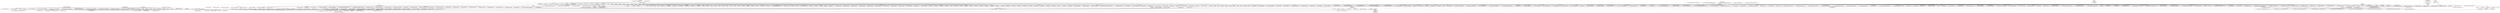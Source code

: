 digraph {
graph [overlap=false]
subgraph cluster_Catalyst {
	label="Catalyst";
	"Catalyst::_setup_finished_accessor";
	"Catalyst::stash";
	"Catalyst::dispatch";
	"Catalyst::psgi_app";
	"Catalyst::path_to";
	"Catalyst::debug";
	"Catalyst::import";
	"Catalyst::config";
	"Catalyst::res";
	"Catalyst::req";
	"Catalyst::setup";
	"Catalyst::model";
}
subgraph cluster_Moose_Meta_Class___ANON___SERIAL_25 {
	label="Moose::Meta::Class::__ANON__::SERIAL::25";
	"Moose::Meta::Class::__ANON__::SERIAL::25::new";
}
subgraph cluster_Text_Tradition_Parser_Self {
	label="Text::Tradition::Parser::Self";
	"Text::Tradition::Parser::Self::_layersort_rel";
}
subgraph cluster_Class_MOP_Mixin_HasMethods {
	label="Class::MOP::Mixin::HasMethods";
	"Class::MOP::Mixin::HasMethods::_method_map";
	"Class::MOP::Mixin::HasMethods::get_method";
}
subgraph cluster_Parse_Method_Signatures_Types {
	label="Parse::Method::Signatures::Types";
	"Parse::Method::Signatures::Types::__ANON__[Parse/Method/Signatures/Types.pm:22]";
	"Parse::Method::Signatures::Types::VariableName";
}
subgraph cluster_Text_Tradition_Collation {
	label="Text::Tradition::Collation";
	"Text::Tradition::Collation::_stringify_args";
	"Text::Tradition::Collation::get_relationship";
}
subgraph cluster_DBI_db {
	label="DBI::db";
	"DBI::db::connected";
	"DBI::db::sqlite_create_function";
	"DBI::db::begin_work";
	"DBI::db::sqlite_collation_needed";
	"DBI::db::sqlite_register_fts3_perl_tokenizer";
	"DBI::db::prepare";
	"DBI::db::prepare_cached";
	"DBI::db::commit";
}
subgraph cluster_Fcntl {
	label="Fcntl";
	"Fcntl::O_TEMPORARY";
	"Fcntl::S_IFFIFO";
	"Fcntl::O_LARGEFILE";
	"Fcntl::O_NOINHERIT";
}
subgraph cluster_KiokuX_Model {
	label="KiokuX::Model";
	"KiokuX::Model::new_scope";
}
subgraph cluster_TryCatch {
	label="TryCatch";
	"TryCatch::BEGIN@11";
	"TryCatch::inject_scope";
}
subgraph cluster_DBD_SQLite_st {
	label="DBD::SQLite::st";
	"DBD::SQLite::st::_prepare";
}
subgraph cluster_CatalystX_Test_MockContext {
	label="CatalystX::Test::MockContext";
	"CatalystX::Test::MockContext::mock_context";
	"CatalystX::Test::MockContext::__ANON__[CatalystX/Test/MockContext.pm:32]";
	"CatalystX::Test::MockContext::BEGIN@10";
	"CatalystX::Test::MockContext::BEGIN@4";
	"CatalystX::Test::MockContext::BEGIN@5";
}
subgraph cluster_HTTP_Message {
	label="HTTP::Message";
	"HTTP::Message::BEGIN@648";
	"HTTP::Message::BEGIN@3";
	"HTTP::Message::BEGIN@4";
}
subgraph cluster_Path_Class {
	label="Path::Class";
	"Path::Class::BEGIN@16";
	"Path::Class::dir";
	"Path::Class::BEGIN@18";
	"Path::Class::BEGIN@17";
	"Path::Class::BEGIN@10";
}
subgraph cluster_DBI_common {
	label="DBI::common";
	"DBI::common::STORE";
	"DBI::common::FETCH";
}
subgraph cluster_Catalyst_Component {
	label="Catalyst::Component";
	"Catalyst::Component::config";
	"Catalyst::Component::catalyst_component_name";
}
subgraph cluster_Catalyst_Plugin_Static_Simple {
	label="Catalyst::Plugin::Static::Simple";
	"Catalyst::Plugin::Static::Simple::CORE:match";
	"Catalyst::Plugin::Static::Simple::CORE:subst";
}
subgraph cluster_Plack_Test_MockHTTP {
	label="Plack::Test::MockHTTP";
	"Plack::Test::MockHTTP::test_psgi";
	"Plack::Test::MockHTTP::__ANON__[Plack/Test/MockHTTP.pm:31]";
}
subgraph cluster_DBIx_Class_ResultSource {
	label="DBIx::Class::ResultSource";
	"DBIx::Class::ResultSource::unique_constraints";
	"DBIx::Class::ResultSource::add_columns";
	"DBIx::Class::ResultSource::DESTROY";
	"DBIx::Class::ResultSource::_primaries";
	"DBIx::Class::ResultSource::_ordered_columns";
	"DBIx::Class::ResultSource::set_primary_key";
	"DBIx::Class::ResultSource::add_relationship";
	"DBIx::Class::ResultSource::_relationships";
	"DBIx::Class::ResultSource::_unique_constraints";
	"DBIx::Class::ResultSource::_columns";
	"DBIx::Class::ResultSource::result_class";
	"DBIx::Class::ResultSource::END";
	"DBIx::Class::ResultSource::sqlt_deploy_callback";
}
subgraph cluster_Moose_Meta_Class___ANON___SERIAL_32 {
	label="Moose::Meta::Class::__ANON__::SERIAL::32";
	"Moose::Meta::Class::__ANON__::SERIAL::32::new";
}
subgraph cluster_MooseX_Emulate_Class_Accessor_Fast {
	label="MooseX::Emulate::Class::Accessor::Fast";
	"MooseX::Emulate::Class::Accessor::Fast::BUILD";
}
subgraph cluster_Moose_Meta_Class___ANON___SERIAL_23 {
	label="Moose::Meta::Class::__ANON__::SERIAL::23";
	"Moose::Meta::Class::__ANON__::SERIAL::23::_used_default_is";
}
subgraph cluster_KiokuDB_Backend_DBI {
	label="KiokuDB::Backend::DBI";
	"KiokuDB::Backend::DBI::prepare_insert";
	"KiokuDB::Backend::DBI::ValidColumnName";
	"KiokuDB::Backend::DBI::_build_schema";
	"KiokuDB::Backend::DBI::kiokudb_entries_source_name";
	"KiokuDB::Backend::DBI::SchemaProto";
	"KiokuDB::Backend::DBI::new";
	"KiokuDB::Backend::DBI::_build_storage";
	"KiokuDB::Backend::DBI::__ANON__[KiokuDB/Backend/DBI.pm:58]";
	"KiokuDB::Backend::DBI::__ANON__[KiokuDB/Backend/DBI.pm:54]";
	"KiokuDB::Backend::DBI::__ANON__[KiokuDB/Backend/DBI.pm:492]";
	"KiokuDB::Backend::DBI::prepare_update";
}
subgraph cluster_Moose_Meta_Class___ANON___SERIAL_22 {
	label="Moose::Meta::Class::__ANON__::SERIAL::22";
	"Moose::Meta::Class::__ANON__::SERIAL::22::new";
}
subgraph cluster_Moose_Meta_Class___ANON___SERIAL_18 {
	label="Moose::Meta::Class::__ANON__::SERIAL::18";
	"Moose::Meta::Class::__ANON__::SERIAL::18::new";
	"Moose::Meta::Class::__ANON__::SERIAL::18::_eval_environment";
}
subgraph cluster_Catalyst_Request {
	label="Catalyst::Request";
	"Catalyst::Request::parameters";
	"Catalyst::Request::path";
}
subgraph cluster_Moose_Meta_Mixin_AttributeCore {
	label="Moose::Meta::Mixin::AttributeCore";
	"Moose::Meta::Mixin::AttributeCore::handles";
}
subgraph cluster_Sub_Name {
	label="Sub::Name";
	"Sub::Name::subname";
}
subgraph cluster_Scalar_Util {
	label="Scalar::Util";
	"Scalar::Util::refaddr";
	"Scalar::Util::reftype";
	"Scalar::Util::blessed";
	"Scalar::Util::weaken";
}
subgraph cluster_FindBin {
	label="FindBin";
	"FindBin::BEGIN@95";
	"FindBin::BEGIN@98";
	"FindBin::BEGIN@205";
	"FindBin::BEGIN@99";
	"FindBin::BEGIN@100";
}
subgraph cluster_TryCatch_XS {
	label="TryCatch::XS";
	"TryCatch::XS::install_op_checks";
}
subgraph cluster_HTTP_Headers {
	label="HTTP::Headers";
	"HTTP::Headers::BEGIN@3";
	"HTTP::Headers::BEGIN@4";
	"HTTP::Headers::BEGIN@6";
}
subgraph cluster_HTTP_Request {
	label="HTTP::Request";
	"HTTP::Request::BEGIN@7";
}
subgraph cluster_Moose_Meta_Method {
	label="Moose::Meta::Method";
	"Moose::Meta::Method::_inline_throw_error";
}
subgraph cluster_constant {
	label="constant";
	"constant::import";
}
subgraph cluster_Moose_Meta_Method_Accessor_Native {
	label="Moose::Meta::Method::Accessor::Native";
	"Moose::Meta::Method::Accessor::Native::_inline_check_argument_count";
}
subgraph cluster_Moose_Meta_Class___ANON___SERIAL_9 {
	label="Moose::Meta::Class::__ANON__::SERIAL::9";
	"Moose::Meta::Class::__ANON__::SERIAL::9::new";
}
subgraph cluster_MooseX_StrictConstructor_Trait_Class {
	label="MooseX::StrictConstructor::Trait::Class";
	"MooseX::StrictConstructor::Trait::Class::CORE:sort";
}
subgraph cluster_Class_MOP_Class_Immutable_Moose_Meta_Class {
	label="Class::MOP::Class::Immutable::Moose::Meta::Class";
	"Class::MOP::Class::Immutable::Moose::Meta::Class::calculate_all_roles_with_inheritance";
}
subgraph cluster_Path_Class_Dir {
	label="Path::Class::Dir";
	"Path::Class::Dir::parent";
	"Path::Class::Dir::BEGIN@14";
	"Path::Class::Dir::file";
	"Path::Class::Dir::subdir";
}
subgraph cluster_DBIx_Class_Storage_TxnScopeGuard {
	label="DBIx::Class::Storage::TxnScopeGuard";
	"DBIx::Class::Storage::TxnScopeGuard::new";
}
subgraph cluster_UNIVERSAL {
	label="UNIVERSAL";
	"UNIVERSAL::import";
	"UNIVERSAL::can";
}
subgraph cluster_Moose_Meta_Class___ANON___SERIAL_20 {
	label="Moose::Meta::Class::__ANON__::SERIAL::20";
	"Moose::Meta::Class::__ANON__::SERIAL::20::_eval_environment";
	"Moose::Meta::Class::__ANON__::SERIAL::20::new";
}
subgraph cluster_Moose_Meta_Class {
	label="Moose::Meta::Class";
	"Moose::Meta::Class::new_object";
	"Moose::Meta::Class::_inline_BUILDALL";
	"Moose::Meta::Class::_eval_environment";
	"Moose::Meta::Class::calculate_all_roles_with_inheritance";
	"Moose::Meta::Class::calculate_all_roles";
	"Moose::Meta::Class::superclasses";
}
subgraph cluster_Text_Tradition_Collation_RelationshipStore {
	label="Text::Tradition::Collation::RelationshipStore";
	"Text::Tradition::Collation::RelationshipStore::set_eqreadings";
	"Text::Tradition::Collation::RelationshipStore::test_equivalence";
	"Text::Tradition::Collation::RelationshipStore::related_readings";
	"Text::Tradition::Collation::RelationshipStore::_make_equivalence";
	"Text::Tradition::Collation::RelationshipStore::set_equivalence";
	"Text::Tradition::Collation::RelationshipStore::add_reading";
	"Text::Tradition::Collation::RelationshipStore::equivalence_graph";
}
subgraph cluster_HTTP_Message_PSGI {
	label="HTTP::Message::PSGI";
	"HTTP::Message::PSGI::BEGIN@41";
	"HTTP::Message::PSGI::CORE:open";
}
subgraph cluster___TYPE__ {
	label="__TYPE__";
	"__TYPE__::CodeRef";
	"__TYPE__::ArrayRef";
	"__TYPE__::Bool";
	"__TYPE__::Str";
	"__TYPE__::Int";
	"__TYPE__::ClassName";
	"__TYPE__::HashRef";
	"__TYPE__::Defined";
}
subgraph cluster_MooseX_Types {
	label="MooseX::Types";
	"MooseX::Types::create_arged_type_constraint";
	"MooseX::Types::create_base_type_constraint";
	"MooseX::Types::create_type_decorator";
}
subgraph cluster_Parse_Method_Signatures {
	label="Parse::Method::Signatures";
	"Parse::Method::Signatures::BEGIN@10";
}
subgraph cluster_DBD___st {
	label="DBD::_::st";
	"DBD::_::st::bind_param_array";
	"DBD::_::st::execute_array";
	"DBD::_::st::execute_for_fetch";
}
subgraph cluster_Class_MOP_Class_ {
	label="Class::MOP::Class:";
	"Class::MOP::Class:::after";
	"Class::MOP::Class:::before";
	"Class::MOP::Class:::around";
}
subgraph cluster_B_SV {
	label="B::SV";
	"B::SV::REFCNT";
}
subgraph cluster_Moose_Meta_Method_Accessor {
	label="Moose::Meta::Method::Accessor";
	"Moose::Meta::Method::Accessor::new";
}
subgraph cluster_List_MoreUtils {
	label="List::MoreUtils";
	"List::MoreUtils::any";
}
subgraph cluster_warnings {
	label="warnings";
	"warnings::CORE:regcomp";
	"warnings::CORE:match";
	"warnings::import";
}
subgraph cluster_DBIx_Class_Schema_KiokuDB {
	label="DBIx::Class::Schema::KiokuDB";
	"DBIx::Class::Schema::KiokuDB::define_kiokudb_entries_resultsource";
	"DBIx::Class::Schema::KiokuDB::define_kiokudb_schema";
	"DBIx::Class::Schema::KiokuDB::kiokudb_entries_source_name";
	"DBIx::Class::Schema::KiokuDB::define_kiokudb_gin_index_resultsource";
	"DBIx::Class::Schema::KiokuDB::_kiokudb_handle";
}
subgraph cluster_XSLoader {
	label="XSLoader";
	"XSLoader::load";
}
subgraph cluster_HTTP_Request_Common {
	label="HTTP::Request::Common";
	"HTTP::Request::Common::BEGIN@3";
	"HTTP::Request::Common::BEGIN@4";
	"HTTP::Request::Common::BEGIN@14";
	"HTTP::Request::Common::GET";
}
subgraph cluster_Text_Tradition_Witness {
	label="Text::Tradition::Witness";
	"Text::Tradition::Witness::new";
	"Text::Tradition::Witness::__ANON__[lib/Text/Tradition/Witness.pm:193]";
	"Text::Tradition::Witness::__ANON__[lib/Text/Tradition/Witness.pm:198]";
	"Text::Tradition::Witness::sigil";
}
subgraph cluster___TYPE___MooseX_Types_Structured {
	label="__TYPE__::MooseX::Types::Structured";
	"__TYPE__::MooseX::Types::Structured::Tuple";
}
subgraph cluster_Class_MOP_Method_Accessor {
	label="Class::MOP::Method::Accessor";
	"Class::MOP::Method::Accessor::new";
}
subgraph cluster_Internals {
	label="Internals";
	"Internals::SvREADONLY";
}
subgraph cluster_Plack_Test {
	label="Plack::Test";
	"Plack::Test::BEGIN@2";
	"Plack::Test::BEGIN@4";
	"Plack::Test::BEGIN@13";
	"Plack::Test::BEGIN@3";
	"Plack::Test::test_psgi";
}
subgraph cluster_Moose_Meta_Class___ANON___SERIAL_26 {
	label="Moose::Meta::Class::__ANON__::SERIAL::26";
	"Moose::Meta::Class::__ANON__::SERIAL::26::new";
}
subgraph cluster_DBD_SQLite_dr {
	label="DBD::SQLite::dr";
	"DBD::SQLite::dr::connect";
}
subgraph cluster_Class_MOP_Class {
	label="Class::MOP::Class";
	"Class::MOP::Class::linearized_isa";
	"Class::MOP::Class::class_precedence_list";
	"Class::MOP::Class::add_around_method_modifier";
	"Class::MOP::Class::make_immutable";
	"Class::MOP::Class::get_all_attributes";
	"Class::MOP::Class::superclasses";
	"Class::MOP::Class::add_before_method_modifier";
	"Class::MOP::Class::get_meta_instance";
	"Class::MOP::Class::get_all_methods";
}
subgraph cluster_Parse_Method_Signatures_ParamCollection {
	label="Parse::Method::Signatures::ParamCollection";
	"Parse::Method::Signatures::ParamCollection::BEGIN@5";
}
subgraph cluster_DBIx_Class_Storage_DBI_SQLite {
	label="DBIx::Class::Storage::DBI::SQLite";
	"DBIx::Class::Storage::DBI::SQLite::_dbh_autocommit";
}
subgraph cluster_Moose_Object {
	label="Moose::Object";
	"Moose::Object::BUILDARGS";
	"Moose::Object::new";
}
subgraph cluster_main {
	label="main";
	"main::BEGIN@10";
	"main::BEGIN@1.12";
	"main::BEGIN@2.13";
	"main::BEGIN@7";
	"main::BEGIN@1";
	"main::__ANON__[script/nytprof.pl:40]";
	"main::BEGIN@1.1";
	"main::BEGIN@6";
	"main::BEGIN@9";
	"main::BEGIN@2";
	"main::BEGIN@12";
	"main::BEGIN@4";
	"main::RUNTIME";
	"main::BEGIN@5";
	"main::BEGIN@11";
}
subgraph cluster_DBIx_Class_Storage_DBI {
	label="DBIx::Class::Storage::DBI";
	"DBIx::Class::Storage::DBI::_exec_txn_commit";
	"DBIx::Class::Storage::DBI::_populate_dbh";
	"DBIx::Class::Storage::DBI::auto_savepoint";
	"DBIx::Class::Storage::DBI::_verify_pid";
	"DBIx::Class::Storage::DBI::sql_limit_dialect";
	"DBIx::Class::Storage::DBI::sql_maker_class";
	"DBIx::Class::Storage::DBI::on_connect_do";
	"DBIx::Class::Storage::DBI::_dbh_autocommit";
	"DBIx::Class::Storage::DBI::_dbic_connect_attributes";
	"DBIx::Class::Storage::DBI::__ANON__[DBIx/Class/Storage/DBI.pm:1300]";
	"DBIx::Class::Storage::DBI::txn_begin";
	"DBIx::Class::Storage::DBI::__ANON__[DBIx/Class/Storage/DBI.pm:1339]";
	"DBIx::Class::Storage::DBI::_run_connection_actions";
	"DBIx::Class::Storage::DBI::sql_name_sep";
	"DBIx::Class::Storage::DBI::connect_info";
	"DBIx::Class::Storage::DBI::set_use_dbms_capability";
	"DBIx::Class::Storage::DBI::_connect_info";
	"DBIx::Class::Storage::DBI::sql_quote_char";
	"DBIx::Class::Storage::DBI::unsafe";
	"DBIx::Class::Storage::DBI::_determine_driver";
	"DBIx::Class::Storage::DBI::_sql_maker_opts";
	"DBIx::Class::Storage::DBI::new";
	"DBIx::Class::Storage::DBI::_driver_determined";
	"DBIx::Class::Storage::DBI::txn_commit";
	"DBIx::Class::Storage::DBI::_dbh";
	"DBIx::Class::Storage::DBI::datetime_parser_type";
	"DBIx::Class::Storage::DBI::_use_join_optimizer";
	"DBIx::Class::Storage::DBI::on_connect_call";
	"DBIx::Class::Storage::DBI::__ANON__[DBIx/Class/Storage/DBI.pm:1298]";
	"DBIx::Class::Storage::DBI::_dbh_details";
	"DBIx::Class::Storage::DBI::_get_dbh";
	"DBIx::Class::Storage::DBI::_seems_connected";
	"DBIx::Class::Storage::DBI::_parse_connect_do";
	"DBIx::Class::Storage::DBI::END";
	"DBIx::Class::Storage::DBI::_dbi_connect_info";
	"DBIx::Class::Storage::DBI::_sql_maker";
	"DBIx::Class::Storage::DBI::_conn_pid";
}
subgraph cluster_Class_MOP_Mixin_AttributeCore {
	label="Class::MOP::Mixin::AttributeCore";
	"Class::MOP::Mixin::AttributeCore::definition_context";
	"Class::MOP::Mixin::AttributeCore::name";
	"Class::MOP::Mixin::AttributeCore::init_arg";
}
subgraph cluster_Moose_Meta_Class___ANON___SERIAL_19 {
	label="Moose::Meta::Class::__ANON__::SERIAL::19";
	"Moose::Meta::Class::__ANON__::SERIAL::19::new";
}
subgraph cluster_MooseX_Types_CheckedUtilExports {
	label="MooseX::Types::CheckedUtilExports";
	"MooseX::Types::CheckedUtilExports::as";
	"MooseX::Types::CheckedUtilExports::subtype";
	"MooseX::Types::CheckedUtilExports::from";
	"MooseX::Types::CheckedUtilExports::__ANON__[MooseX/Types/CheckedUtilExports.pm:38]";
	"MooseX::Types::CheckedUtilExports::coerce";
}
subgraph cluster_Moose_Meta_Role_Application_ToRole {
	label="Moose::Meta::Role::Application::ToRole";
	"Moose::Meta::Role::Application::ToRole::apply";
}
subgraph cluster_XML_LibXML {
	label="XML::LibXML";
	"XML::LibXML::END";
}
subgraph cluster_File_stat {
	label="File::stat";
	"File::stat::BEGIN@32";
}
subgraph cluster_Moose {
	label="Moose";
	"Moose::before";
	"Moose::around";
	"Moose::has";
	"Moose::extends";
}
subgraph cluster_Moose_Meta_Class___ANON___SERIAL_10 {
	label="Moose::Meta::Class::__ANON__::SERIAL::10";
	"Moose::Meta::Class::__ANON__::SERIAL::10::new";
	"Moose::Meta::Class::__ANON__::SERIAL::10::_eval_environment";
}
subgraph cluster_Moose_Meta_Class___ANON___SERIAL_17 {
	label="Moose::Meta::Class::__ANON__::SERIAL::17";
	"Moose::Meta::Class::__ANON__::SERIAL::17::_used_default_is";
}
subgraph cluster_Class_MOP_Method_Wrapped {
	label="Class::MOP::Method::Wrapped";
	"Class::MOP::Method::Wrapped::__ANON__[Class/MOP/Method/Wrapped.pm:162]";
	"Class::MOP::Method::Wrapped::__ANON__[Class/MOP/Method/Wrapped.pm:45]";
	"Class::MOP::Method::Wrapped::get_original_method";
	"Class::MOP::Method::Wrapped::__ANON__[Class/MOP/Method/Wrapped.pm:51]";
	"Class::MOP::Method::Wrapped::__ANON__[Class/MOP/Method/Wrapped.pm:66]";
}
subgraph cluster_DBD___dr {
	label="DBD::_::dr";
	"DBD::_::dr::default_user";
}
subgraph cluster_Errno {
	label="Errno";
	"Errno::BEGIN@8";
}
subgraph cluster_base {
	label="base";
	"base::import";
}
subgraph cluster_KiokuDB_LiveObjects_Scope {
	label="KiokuDB::LiveObjects::Scope";
	"KiokuDB::LiveObjects::Scope::DESTROY";
}
subgraph cluster_Module_Runtime {
	label="Module::Runtime";
	"Module::Runtime::require_module";
}
subgraph cluster_Exporter {
	label="Exporter";
	"Exporter::import";
}
subgraph cluster_Catalyst_Controller {
	label="Catalyst::Controller";
	"Catalyst::Controller::has_path_prefix";
	"Catalyst::Controller::path_prefix";
	"Catalyst::Controller::has_action_namespace";
	"Catalyst::Controller::action_namespace";
}
subgraph cluster_Moose_Meta_Class___ANON___SERIAL_24 {
	label="Moose::Meta::Class::__ANON__::SERIAL::24";
	"Moose::Meta::Class::__ANON__::SERIAL::24::new";
}
subgraph cluster_MooseX_Meta_TypeConstraint_Structured {
	label="MooseX::Meta::TypeConstraint::Structured";
	"MooseX::Meta::TypeConstraint::Structured::generate_constraint_for";
	"MooseX::Meta::TypeConstraint::Structured::type_constraints";
	"MooseX::Meta::TypeConstraint::Structured::has_type_constraints";
}
subgraph cluster_Catalyst_Log {
	label="Catalyst::Log";
	"Catalyst::Log::levels";
}
subgraph cluster_Moose_Meta_Role_Composite {
	label="Moose::Meta::Role::Composite";
	"Moose::Meta::Role::Composite::name";
}
subgraph cluster_DBI {
	label="DBI";
	"DBI::disconnect_all";
	"DBI::__ANON__[DBI.pm:725]";
	"DBI::END";
	"DBI::connect";
}
subgraph cluster_Catalyst_Utils {
	label="Catalyst::Utils";
	"Catalyst::Utils::class2prefix";
	"Catalyst::Utils::merge_hashes";
}
subgraph cluster_DBIx_Class {
	label="DBIx::Class";
	"DBIx::Class::_skip_namespace_frames";
}
subgraph cluster_Moose_Util_TypeConstraints_Builtins {
	label="Moose::Util::TypeConstraints::Builtins";
	"Moose::Util::TypeConstraints::Builtins::__ANON__[Moose/Util/TypeConstraints/Builtins.pm:27]";
	"Moose::Util::TypeConstraints::Builtins::__ANON__[Moose/Util/TypeConstraints/Builtins.pm:193]";
	"Moose::Util::TypeConstraints::Builtins::__ANON__[Moose/Util/TypeConstraints/Builtins.pm:70]";
	"Moose::Util::TypeConstraints::Builtins::__ANON__[Moose/Util/TypeConstraints/Builtins.pm:202]";
	"Moose::Util::TypeConstraints::Builtins::__ANON__[Moose/Util/TypeConstraints/Builtins.pm:62]";
	"Moose::Util::TypeConstraints::Builtins::__ANON__[Moose/Util/TypeConstraints/Builtins.pm:76]";
	"Moose::Util::TypeConstraints::Builtins::__ANON__[Moose/Util/TypeConstraints/Builtins.pm:43]";
}
subgraph cluster_Moose_Util_MetaRole {
	label="Moose::Util::MetaRole";
	"Moose::Util::MetaRole::apply_metaroles";
}
subgraph cluster_DBIx_Class_Schema {
	label="DBIx::Class::Schema";
	"DBIx::Class::Schema::clone";
	"DBIx::Class::Schema::DESTROY";
	"DBIx::Class::Schema::class_mappings";
	"DBIx::Class::Schema::storage_type";
	"DBIx::Class::Schema::storage";
	"DBIx::Class::Schema::END";
	"DBIx::Class::Schema::txn_scope_guard";
	"DBIx::Class::Schema::_register_source";
	"DBIx::Class::Schema::sources";
	"DBIx::Class::Schema::connection";
	"DBIx::Class::Schema::source";
	"DBIx::Class::Schema::source_registrations";
}
subgraph cluster_Moose_Meta_Class___ANON___SERIAL_12 {
	label="Moose::Meta::Class::__ANON__::SERIAL::12";
	"Moose::Meta::Class::__ANON__::SERIAL::12::new";
}
subgraph cluster_ArrayRef_HashRef_KiokuDB_Backend_DBI {
	label="ArrayRef[HashRef|KiokuDB::Backend::DBI";
	"ArrayRef[HashRef|KiokuDB::Backend::DBI::ValidColumnName]";
}
subgraph cluster_Path_Class_File {
	label="Path::Class::File";
	"Path::Class::File::stringify";
}
subgraph cluster___TYPE___KiokuDB_Backend_DBI {
	label="__TYPE__::KiokuDB::Backend::DBI";
	"__TYPE__::KiokuDB::Backend::DBI::SchemaProto";
	"__TYPE__::KiokuDB::Backend::DBI::ValidColumnName";
}
subgraph cluster_Moose_Meta_Method_Accessor_Native_Collection {
	label="Moose::Meta::Method::Accessor::Native::Collection";
	"Moose::Meta::Method::Accessor::Native::Collection::_tc_member_type";
	"Moose::Meta::Method::Accessor::Native::Collection::_inline_tc_code";
}
subgraph cluster_DBI_st {
	label="DBI::st";
	"DBI::st::execute_array";
	"DBI::st::bind_param_array";
	"DBI::st::execute_for_fetch";
	"DBI::st::execute";
	"DBI::st::finish";
}
subgraph cluster_File_Temp {
	label="File::Temp";
	"File::Temp::END";
	"File::Temp::__ANON__[File/Temp.pm:245]";
	"File::Temp::__ANON__[File/Temp.pm:275]";
}
subgraph cluster_Data_Visitor_Callback {
	label="Data::Visitor::Callback";
	"Data::Visitor::Callback::callback_and_reg";
	"Data::Visitor::Callback::visit_hash";
	"Data::Visitor::Callback::visit_array";
}
subgraph cluster_Moose_Meta_Class___ANON___SERIAL_21 {
	label="Moose::Meta::Class::__ANON__::SERIAL::21";
	"Moose::Meta::Class::__ANON__::SERIAL::21::new";
}
subgraph cluster_Text_Tradition {
	label="Text::Tradition";
	"Text::Tradition::BEGIN@7";
	"Text::Tradition::add_witness";
	"Text::Tradition::BEGIN@370";
	"Text::Tradition::new";
	"Text::Tradition::BEGIN@5";
	"Text::Tradition::language";
	"Text::Tradition::BEGIN@10";
	"Text::Tradition::BEGIN@4";
	"Text::Tradition::BEGIN@8";
	"Text::Tradition::meta";
	"Text::Tradition::BEGIN@3";
	"Text::Tradition::BEGIN@6";
}
subgraph cluster___TYPE___Parse_Method_Signatures_Types {
	label="__TYPE__::Parse::Method::Signatures::Types";
	"__TYPE__::Parse::Method::Signatures::Types::PositionalParam";
	"__TYPE__::Parse::Method::Signatures::Types::NamedParam";
	"__TYPE__::Parse::Method::Signatures::Types::VariableName";
	"__TYPE__::Parse::Method::Signatures::Types::Param";
	"__TYPE__::Parse::Method::Signatures::Types::UnpackedParam";
	"__TYPE__::Parse::Method::Signatures::Types::TypeConstraint";
	"__TYPE__::Parse::Method::Signatures::Types::ParamCollection";
}
subgraph cluster_DBD___db {
	label="DBD::_::db";
	"DBD::_::db::begin_work";
	"DBD::_::db::prepare_cached";
}
subgraph cluster_DBIx_Class_AccessorGroup {
	label="DBIx::Class::AccessorGroup";
	"DBIx::Class::AccessorGroup::set_component_class";
	"DBIx::Class::AccessorGroup::get_component_class";
}
subgraph cluster_Moose_Meta_Attribute_Native_Trait_Counter {
	label="Moose::Meta::Attribute::Native::Trait::Counter";
	"Moose::Meta::Attribute::Native::Trait::Counter::_root_types";
}
subgraph cluster_Moose_Meta_Class___ANON___SERIAL_11 {
	label="Moose::Meta::Class::__ANON__::SERIAL::11";
	"Moose::Meta::Class::__ANON__::SERIAL::11::new";
	"Moose::Meta::Class::__ANON__::SERIAL::11::_eval_environment";
}
subgraph cluster_Graph {
	label="Graph";
	"Graph::add_vertex";
}
subgraph cluster_Data_Visitor {
	label="Data::Visitor";
	"Data::Visitor::visit_ref";
	"Data::Visitor::visit_hash";
	"Data::Visitor::_register_mapping";
	"Data::Visitor::visit_array";
}
subgraph cluster_version {
	label="version";
	"version::(bool";
	"version::(cmp";
}
subgraph cluster_B {
	label="B";
	"B::perlstring";
}
subgraph cluster_PerlIO {
	label="PerlIO";
	"PerlIO::import";
}
subgraph cluster_Moose_Meta_Method_Accessor_Native_Writer {
	label="Moose::Meta::Method::Accessor::Native::Writer";
	"Moose::Meta::Method::Accessor::Native::Writer::_constraint_must_be_checked";
}
subgraph cluster_MooseX_Role_WithOverloading_Meta_Role_Application {
	label="MooseX::Role::WithOverloading::Meta::Role::Application";
	"MooseX::Role::WithOverloading::Meta::Role::Application::apply_overloading";
}
subgraph cluster_DBD_SQLite_db {
	label="DBD::SQLite::db";
	"DBD::SQLite::db::prepare";
}
subgraph cluster_DBIx_Class_Storage {
	label="DBIx::Class::Storage";
	"DBIx::Class::Storage::cursor_class";
	"DBIx::Class::Storage::set_schema";
	"DBIx::Class::Storage::schema";
	"DBIx::Class::Storage::debug";
	"DBIx::Class::Storage::txn_begin";
	"DBIx::Class::Storage::transaction_depth";
}
subgraph cluster_URI {
	label="URI";
	"URI::BEGIN@21";
	"URI::BEGIN@7";
	"URI::BEGIN@128";
	"URI::BEGIN@22";
	"URI::BEGIN@13";
	"URI::BEGIN@24";
	"URI::BEGIN@3";
	"URI::BEGIN@4";
}
subgraph cluster_Class_C3_Componentised {
	label="Class::C3::Componentised";
	"Class::C3::Componentised::ensure_class_loaded";
}
subgraph cluster_Text_Tradition_Directory {
	label="Text::Tradition::Directory";
	"Text::Tradition::Directory::BEGIN@8";
	"Text::Tradition::Directory::BEGIN@4";
	"Text::Tradition::Directory::BEGIN@7";
	"Text::Tradition::Directory::BEGIN@3";
	"Text::Tradition::Directory::BEGIN@5";
	"Text::Tradition::Directory::BEGIN@9";
	"Text::Tradition::Directory::CORE:match";
	"Text::Tradition::Directory::BEGIN@6";
	"Text::Tradition::Directory::BEGIN@154";
	"Text::Tradition::Directory::BEGIN@11";
	"Text::Tradition::Directory::save";
	"Text::Tradition::Directory::BEGIN@10";
}
subgraph cluster_Class_MOP_Attribute {
	label="Class::MOP::Attribute";
	"Class::MOP::Attribute::associated_class";
}
subgraph cluster_B_Hooks_OP_PPAddr {
	label="B::Hooks::OP::PPAddr";
	"B::Hooks::OP::PPAddr::END";
}
subgraph cluster_Moose_Meta_TypeConstraint {
	label="Moose::Meta::TypeConstraint";
	"Moose::Meta::TypeConstraint::__ANON__[Moose/Meta/TypeConstraint.pm:16]";
	"Moose::Meta::TypeConstraint::has_coercion";
	"Moose::Meta::TypeConstraint::inline_environment";
	"Moose::Meta::TypeConstraint::check";
	"Moose::Meta::TypeConstraint::_default_message";
	"Moose::Meta::TypeConstraint::Sigil";
	"Moose::Meta::TypeConstraint::has_message";
	"Moose::Meta::TypeConstraint::_set_constraint";
	"Moose::Meta::TypeConstraint::compile_type_constraint";
	"Moose::Meta::TypeConstraint::_compiled_type_constraint";
	"Moose::Meta::TypeConstraint::SourceType";
}
subgraph cluster_MIME_Types {
	label="MIME::Types";
	"MIME::Types::create_type_index";
	"MIME::Types::new";
}
subgraph cluster_Storable {
	label="Storable";
	"Storable::BEGIN@22";
	"Storable::BEGIN@51";
	"Storable::BEGIN@26";
}
subgraph cluster_Moose_Util_TypeConstraints {
	label="Moose::Util::TypeConstraints";
	"Moose::Util::TypeConstraints::subtype";
	"Moose::Util::TypeConstraints::as";
	"Moose::Util::TypeConstraints::coerce";
	"Moose::Util::TypeConstraints::from";
}
subgraph cluster_B_Hooks_EndOfScope {
	label="B::Hooks::EndOfScope";
	"B::Hooks::EndOfScope::__ANON__[B/Hooks/EndOfScope.pm:26]";
}
subgraph cluster_Scope_Upper {
	label="Scope::Upper";
	"Scope::Upper::unwind";
}
subgraph cluster_Moose_Meta_Attribute_Native_Trait {
	label="Moose::Meta::Attribute::Native::Trait";
	"Moose::Meta::Attribute::Native::Trait::_native_accessor_class_for";
	"Moose::Meta::Attribute::Native::Trait::_check_handles_values";
	"Moose::Meta::Attribute::Native::Trait::_root_types";
	"Moose::Meta::Attribute::Native::Trait::_check_helper_type";
	"Moose::Meta::Attribute::Native::Trait::_canonicalize_handles_value";
}
subgraph cluster_Class_XSAccessor {
	label="Class::XSAccessor";
	"Class::XSAccessor::END";
	"Class::XSAccessor::import";
}
subgraph cluster_Sub_Exporter {
	label="Sub::Exporter";
	"Sub::Exporter::__ANON__[Sub/Exporter.pm:756]";
}
subgraph cluster_Class_MOP_Object {
	label="Class::MOP::Object";
	"Class::MOP::Object::_get_compatible_metaclass";
}
subgraph cluster_Moose_Util {
	label="Moose::Util";
	"Moose::Util::does_role";
}
subgraph cluster_strict {
	label="strict";
	"strict::import";
	"strict::CORE:regcomp";
	"strict::bits";
	"strict::CORE:match";
}
subgraph cluster_MooseX_MethodAttributes {
	label="MooseX::MethodAttributes";
	"MooseX::MethodAttributes::init_meta";
}
subgraph cluster_DBI_dr {
	label="DBI::dr";
	"DBI::dr::disconnect_all";
	"DBI::dr::default_user";
	"DBI::dr::connect";
}
subgraph cluster_stemmaweb {
	label="stemmaweb";
	"stemmaweb::BEGIN@2";
	"stemmaweb::BEGIN@19";
	"stemmaweb::BEGIN@3";
	"stemmaweb::BEGIN@5";
	"stemmaweb::_static_file";
}
subgraph cluster_Class_Accessor_Grouped {
	label="Class::Accessor::Grouped";
	"Class::Accessor::Grouped::set_inherited";
	"Class::Accessor::Grouped::get_inherited";
}
subgraph cluster_Class_MOP_Package {
	label="Class::MOP::Package";
	"Class::MOP::Package::name";
}
subgraph cluster_Catalyst_Response {
	label="Catalyst::Response";
	"Catalyst::Response::status";
}
subgraph cluster_Moose_Meta_Class___ANON___SERIAL_8 {
	label="Moose::Meta::Class::__ANON__::SERIAL::8";
	"Moose::Meta::Class::__ANON__::SERIAL::8::_used_default_is";
}
subgraph cluster_MooseX_Types_UndefinedType {
	label="MooseX::Types::UndefinedType";
	"MooseX::Types::UndefinedType::new";
}
subgraph cluster_Moose_Meta_Method_Delegation {
	label="Moose::Meta::Method::Delegation";
	"Moose::Meta::Method::Delegation::delegate_to_method";
}
"Text::Tradition::Witness::new" -> "Moose::Meta::TypeConstraint::Sigil";
"DBIx::Class::Storage::DBI::connect_info" -> "DBIx::Class::Storage::DBI::_dbic_connect_attributes";
"main::BEGIN@11" -> "Moose::before";
"Class::MOP::Class:::after" -> "Moose::Meta::Class::__ANON__::SERIAL::23::_used_default_is";
"Class::MOP::Class:::before" -> "MIME::Types::create_type_index";
"DBI::db::prepare_cached" -> "DBD::_::db::prepare_cached";
"Class::MOP::Class:::around" -> "Class::MOP::Class::get_all_attributes";
"Class::MOP::Class:::before" -> "Moose::Meta::Attribute::Native::Trait::_check_helper_type";
"DBIx::Class::Storage::DBI::_dbic_connect_attributes" -> "Scalar::Util::blessed";
"DBIx::Class::ResultSource::_ordered_columns" -> "Scalar::Util::blessed";
"DBIx::Class::Storage::DBI::unsafe" -> "Scalar::Util::blessed";
"DBIx::Class::Storage::DBI::_sql_maker_opts" -> "Scalar::Util::blessed";
"DBIx::Class::Storage::DBI::_dbh_autocommit" -> "Scalar::Util::blessed";
"DBIx::Class::ResultSource::_unique_constraints" -> "Scalar::Util::blessed";
"Class::MOP::Class:::around" -> "Scalar::Util::blessed";
"DBIx::Class::Storage::DBI::_conn_pid" -> "Scalar::Util::blessed";
"DBIx::Class::Storage::DBI::_driver_determined" -> "Scalar::Util::blessed";
"DBIx::Class::Storage::transaction_depth" -> "Scalar::Util::blessed";
"DBIx::Class::Storage::DBI::on_connect_call" -> "Scalar::Util::blessed";
"DBIx::Class::Storage::debug" -> "Scalar::Util::blessed";
"DBIx::Class::ResultSource::_relationships" -> "Scalar::Util::blessed";
"DBIx::Class::Storage::DBI::_dbh_details" -> "Scalar::Util::blessed";
"DBIx::Class::Storage::DBI::auto_savepoint" -> "Scalar::Util::blessed";
"DBIx::Class::ResultSource::_primaries" -> "Scalar::Util::blessed";
"DBIx::Class::Storage::DBI::_connect_info" -> "Scalar::Util::blessed";
"DBIx::Class::Storage::schema" -> "Scalar::Util::blessed";
"DBIx::Class::Storage::DBI::_sql_maker" -> "Scalar::Util::blessed";
"DBIx::Class::Storage::DBI::on_connect_do" -> "Scalar::Util::blessed";
"DBIx::Class::Storage::DBI::_dbh" -> "Scalar::Util::blessed";
"DBIx::Class::ResultSource::_columns" -> "Scalar::Util::blessed";
"DBIx::Class::Storage::DBI::_dbi_connect_info" -> "Scalar::Util::blessed";
"Class::MOP::Class:::around" -> "Catalyst::Utils::class2prefix";
"MooseX::Types::CheckedUtilExports::as" -> "Moose::Util::TypeConstraints::as";
"DBI::st::execute_for_fetch" -> "DBD::_::st::execute_for_fetch";
"DBIx::Class::_skip_namespace_frames" -> "Class::Accessor::Grouped::set_inherited";
"DBIx::Class::Storage::DBI::sql_name_sep" -> "Class::Accessor::Grouped::set_inherited";
"DBIx::Class::Schema::class_mappings" -> "Class::Accessor::Grouped::set_inherited";
"DBIx::Class::Schema::KiokuDB::kiokudb_entries_source_name" -> "Class::Accessor::Grouped::set_inherited";
"DBIx::Class::Schema::storage" -> "Class::Accessor::Grouped::set_inherited";
"DBIx::Class::Storage::DBI::sql_limit_dialect" -> "Class::Accessor::Grouped::set_inherited";
"DBIx::Class::Storage::DBI::sql_quote_char" -> "Class::Accessor::Grouped::set_inherited";
"DBIx::Class::Schema::source_registrations" -> "Class::Accessor::Grouped::set_inherited";
"DBIx::Class::ResultSource::sqlt_deploy_callback" -> "Class::Accessor::Grouped::set_inherited";
"Class::MOP::Class:::around" -> "Moose::Meta::Class::__ANON__::SERIAL::20::_eval_environment";
"main::BEGIN@9" -> "Moose::extends";
"main::BEGIN@11" -> "Moose::extends";
"Class::MOP::Class:::around" -> "Moose::Meta::Class::_eval_environment";
"Class::MOP::Class:::before" -> "Catalyst::config";
"main::BEGIN@9" -> "Catalyst::config";
"Class::MOP::Class:::around" -> "Catalyst::config";
"main::RUNTIME" -> "Catalyst::config";
"Class::MOP::Class:::around" -> "Catalyst::Controller::has_path_prefix";
"Module::Runtime::require_module" -> "__TYPE__::HashRef";
"main::RUNTIME" -> "main::BEGIN@4";
"Class::MOP::Method::Wrapped::__ANON__[Class/MOP/Method/Wrapped.pm:162]" -> "Class::MOP::Class:::around";
"Class::MOP::Class:::around" -> "Moose::Meta::Class::__ANON__::SERIAL::11::new";
"__TYPE__::ArrayRef" -> "MooseX::Types::create_base_type_constraint";
"__TYPE__::Parse::Method::Signatures::Types::Param" -> "MooseX::Types::create_base_type_constraint";
"__TYPE__::Str" -> "MooseX::Types::create_base_type_constraint";
"__TYPE__::Parse::Method::Signatures::Types::TypeConstraint" -> "MooseX::Types::create_base_type_constraint";
"__TYPE__::ClassName" -> "MooseX::Types::create_base_type_constraint";
"__TYPE__::MooseX::Types::Structured::Tuple" -> "MooseX::Types::create_base_type_constraint";
"__TYPE__::Parse::Method::Signatures::Types::ParamCollection" -> "MooseX::Types::create_base_type_constraint";
"__TYPE__::Parse::Method::Signatures::Types::PositionalParam" -> "MooseX::Types::create_base_type_constraint";
"__TYPE__::CodeRef" -> "MooseX::Types::create_base_type_constraint";
"__TYPE__::Parse::Method::Signatures::Types::NamedParam" -> "MooseX::Types::create_base_type_constraint";
"__TYPE__::Bool" -> "MooseX::Types::create_base_type_constraint";
"__TYPE__::Parse::Method::Signatures::Types::VariableName" -> "MooseX::Types::create_base_type_constraint";
"__TYPE__::KiokuDB::Backend::DBI::SchemaProto" -> "MooseX::Types::create_base_type_constraint";
"__TYPE__::Int" -> "MooseX::Types::create_base_type_constraint";
"__TYPE__::Defined" -> "MooseX::Types::create_base_type_constraint";
"__TYPE__::HashRef" -> "MooseX::Types::create_base_type_constraint";
"__TYPE__::Parse::Method::Signatures::Types::UnpackedParam" -> "MooseX::Types::create_base_type_constraint";
"__TYPE__::KiokuDB::Backend::DBI::ValidColumnName" -> "MooseX::Types::create_base_type_constraint";
"main::BEGIN@11" -> "Text::Tradition::Directory::BEGIN@7";
"Class::MOP::Class:::around" -> "Moose::Meta::Method::Accessor::Native::Writer::_constraint_must_be_checked";
"Class::MOP::Class:::around" -> "Text::Tradition::Collation::RelationshipStore::set_eqreadings";
"main::BEGIN@7" -> "URI::BEGIN@3";
"main::BEGIN@1" -> "warnings::CORE:match";
"Class::MOP::Class:::around" -> "Text::Tradition::Directory::CORE:match";
"DBD::SQLite::db::prepare" -> "DBD::SQLite::st::_prepare";
"main::BEGIN@2" -> "strict::CORE:regcomp";
"Class::MOP::Class:::around" -> "stemmaweb::_static_file";
"DBIx::Class::Schema::KiokuDB::define_kiokudb_entries_resultsource" -> "DBIx::Class::ResultSource::sqlt_deploy_callback";
"DBIx::Class::Schema::KiokuDB::define_kiokudb_gin_index_resultsource" -> "DBIx::Class::ResultSource::sqlt_deploy_callback";
"Class::MOP::Class:::around" -> "Catalyst::Request::parameters";
"Class::MOP::Class:::around" -> "Moose::Meta::TypeConstraint::inline_environment";
"main::BEGIN@7" -> "URI::BEGIN@22";
"Class::MOP::Class:::around" -> "Catalyst::Controller::has_action_namespace";
"main::RUNTIME" -> "B::Hooks::OP::PPAddr::END";
"Module::Runtime::require_module" -> "__TYPE__::Parse::Method::Signatures::Types::TypeConstraint";
"Parse::Method::Signatures::ParamCollection::BEGIN@5" -> "__TYPE__::Parse::Method::Signatures::Types::TypeConstraint";
"Class::MOP::Class:::around" -> "Catalyst::res";
"Class::MOP::Class:::around" -> "Moose::Meta::TypeConstraint::_compiled_type_constraint";
"Class::MOP::Class:::around" -> "Class::MOP::Class::get_meta_instance";
"Class::MOP::Class:::around" -> "Moose::Meta::Attribute::Native::Trait::Counter::_root_types";
"Class::MOP::Class:::around" -> "Class::MOP::Class::linearized_isa";
"Class::MOP::Class:::around" -> "MooseX::Meta::TypeConstraint::Structured::generate_constraint_for";
"main::BEGIN@2" -> "strict::CORE:match";
"Fcntl::O_NOINHERIT" -> "File::Temp::__ANON__[File/Temp.pm:245]";
"Fcntl::O_LARGEFILE" -> "File::Temp::__ANON__[File/Temp.pm:245]";
"main::RUNTIME" -> "DBI::END";
"DBI::connect" -> "DBI::dr::default_user";
"Class::MOP::Class:::around" -> "Text::Tradition::Collation::_stringify_args";
"main::RUNTIME" -> "Catalyst::model";
"DBIx::Class::Storage::DBI::_exec_txn_commit" -> "DBI::db::commit";
"Moose::Meta::TypeConstraint::check" -> "KiokuDB::Backend::DBI::ValidColumnName";
"Class::MOP::Class:::around" -> "Moose::Meta::Class::__ANON__::SERIAL::10::_eval_environment";
"Parse::Method::Signatures::Types::VariableName" -> "Parse::Method::Signatures::Types::__ANON__[Parse/Method/Signatures/Types.pm:22]";
"main::BEGIN@11" -> "Text::Tradition::Directory::BEGIN@5";
"Class::C3::Componentised::ensure_class_loaded" -> "DBIx::Class::Storage::DBI::datetime_parser_type";
"main::BEGIN@9" -> "Catalyst::import";
"main::RUNTIME" -> "main::BEGIN@6";
"Class::MOP::Class:::around" -> "Class::MOP::Mixin::HasMethods::get_method";
"Class::MOP::Class:::around" -> "Class::MOP::Object::_get_compatible_metaclass";
"KiokuDB::Backend::DBI::ValidColumnName" -> "Moose::Util::TypeConstraints::Builtins::__ANON__[Moose/Util/TypeConstraints/Builtins.pm:76]";
"Moose::Meta::TypeConstraint::SourceType" -> "Moose::Util::TypeConstraints::Builtins::__ANON__[Moose/Util/TypeConstraints/Builtins.pm:76]";
"Moose::Meta::TypeConstraint::Sigil" -> "Moose::Util::TypeConstraints::Builtins::__ANON__[Moose/Util/TypeConstraints/Builtins.pm:76]";
"Parse::Method::Signatures::Types::VariableName" -> "Moose::Util::TypeConstraints::Builtins::__ANON__[Moose/Util/TypeConstraints/Builtins.pm:76]";
"main::BEGIN@11" -> "Text::Tradition::Directory::BEGIN@10";
"Class::MOP::Class:::around" -> "Moose::Meta::TypeConstraint::_set_constraint";
"main::BEGIN@7" -> "HTTP::Request::Common::BEGIN@3";
"Module::Runtime::require_module" -> "MooseX::Types::CheckedUtilExports::subtype";
"Parse::Method::Signatures::ParamCollection::BEGIN@5" -> "MooseX::Types::CheckedUtilExports::subtype";
"main::BEGIN@11" -> "UNIVERSAL::import";
"main::BEGIN@10" -> "UNIVERSAL::import";
"Class::MOP::Class:::around" -> "Moose::Meta::Class::__ANON__::SERIAL::12::new";
"Class::MOP::Class:::around" -> "Moose::Meta::Class::calculate_all_roles_with_inheritance";
"DBIx::Class::Schema::class_mappings" -> "Class::Accessor::Grouped::get_inherited";
"DBIx::Class::Schema::KiokuDB::kiokudb_entries_source_name" -> "Class::Accessor::Grouped::get_inherited";
"DBIx::Class::Schema::storage_type" -> "Class::Accessor::Grouped::get_inherited";
"DBIx::Class::Schema::storage" -> "Class::Accessor::Grouped::get_inherited";
"DBIx::Class::Schema::source_registrations" -> "Class::Accessor::Grouped::get_inherited";
"main::BEGIN@11" -> "Text::Tradition::Directory::BEGIN@9";
"Class::MOP::Class:::around" -> "Catalyst::Component::config";
"Class::MOP::Class:::around" -> "Moose::Meta::Method::Accessor::Native::Collection::_inline_tc_code";
"Module::Runtime::require_module" -> "__TYPE__::Parse::Method::Signatures::Types::Param";
"Parse::Method::Signatures::ParamCollection::BEGIN@5" -> "__TYPE__::Parse::Method::Signatures::Types::Param";
"Parse::Method::Signatures::BEGIN@10" -> "__TYPE__::Parse::Method::Signatures::Types::Param";
"DBIx::Class::Storage::DBI::_driver_determined" -> "Class::XSAccessor::import";
"DBIx::Class::Storage::DBI::auto_savepoint" -> "Class::XSAccessor::import";
"DBIx::Class::Storage::debug" -> "Class::XSAccessor::import";
"DBIx::Class::ResultSource::_relationships" -> "Class::XSAccessor::import";
"DBIx::Class::Storage::transaction_depth" -> "Class::XSAccessor::import";
"DBIx::Class::Storage::DBI::on_connect_do" -> "Class::XSAccessor::import";
"DBIx::Class::Storage::DBI::_dbh" -> "Class::XSAccessor::import";
"DBIx::Class::Storage::DBI::_dbh_autocommit" -> "Class::XSAccessor::import";
"DBIx::Class::Storage::DBI::_dbic_connect_attributes" -> "Class::XSAccessor::import";
"DBIx::Class::Storage::DBI::on_connect_call" -> "Class::XSAccessor::import";
"DBIx::Class::Storage::DBI::_dbh_details" -> "Class::XSAccessor::import";
"DBIx::Class::ResultSource::_primaries" -> "Class::XSAccessor::import";
"DBIx::Class::ResultSource::_ordered_columns" -> "Class::XSAccessor::import";
"DBIx::Class::Storage::DBI::_connect_info" -> "Class::XSAccessor::import";
"DBIx::Class::ResultSource::_unique_constraints" -> "Class::XSAccessor::import";
"DBIx::Class::Storage::DBI::_dbi_connect_info" -> "Class::XSAccessor::import";
"DBIx::Class::Storage::DBI::_sql_maker" -> "Class::XSAccessor::import";
"DBIx::Class::Storage::schema" -> "Class::XSAccessor::import";
"DBIx::Class::ResultSource::_columns" -> "Class::XSAccessor::import";
"DBIx::Class::Storage::DBI::unsafe" -> "Class::XSAccessor::import";
"DBIx::Class::Storage::DBI::_conn_pid" -> "Class::XSAccessor::import";
"DBIx::Class::Storage::DBI::_sql_maker_opts" -> "Class::XSAccessor::import";
"Class::MOP::Class:::around" -> "Text::Tradition::Collation::RelationshipStore::equivalence_graph";
"Class::MOP::Class:::around" -> "Moose::Meta::Mixin::AttributeCore::handles";
"TryCatch::inject_scope" -> "TryCatch::XS::install_op_checks";
"Class::MOP::Class:::around" -> "Catalyst::Component::catalyst_component_name";
"Class::MOP::Class:::around" -> "Catalyst::Response::status";
"DBIx::Class::Storage::DBI::connect_info" -> "DBIx::Class::Storage::DBI::_sql_maker";
"main::BEGIN@6" -> "Path::Class::BEGIN@16";
"main::BEGIN@9" -> "stemmaweb::BEGIN@19";
"main::BEGIN@10" -> "Text::Tradition::meta";
"main::BEGIN@10" -> "Text::Tradition::BEGIN@6";
"main::BEGIN@10" -> "Moose::has";
"main::BEGIN@11" -> "Moose::has";
"Class::MOP::Class:::around" -> "Catalyst::Log::levels";
"main::BEGIN@6" -> "Path::Class::BEGIN@18";
"HTTP::Message::PSGI::CORE:open" -> "HTTP::Message::PSGI::BEGIN@41";
"main::BEGIN@4" -> "Plack::Test::BEGIN@13";
"Module::Runtime::require_module" -> "__TYPE__::ArrayRef";
"Parse::Method::Signatures::ParamCollection::BEGIN@5" -> "__TYPE__::ArrayRef";
"Parse::Method::Signatures::BEGIN@10" -> "__TYPE__::ArrayRef";
"main::RUNTIME" -> "XML::LibXML::END";
"Class::C3::Componentised::ensure_class_loaded" -> "DBIx::Class::Storage::DBI::sql_limit_dialect";
"main::RUNTIME" -> "main::BEGIN@12";
"main::BEGIN@7" -> "URI::BEGIN@4";
"Errno::BEGIN@8" -> "version::(cmp";
"DBIx::Class::ResultSource::add_columns" -> "DBIx::Class::ResultSource::_columns";
"main::BEGIN@12" -> "CatalystX::Test::MockContext::BEGIN@4";
"main::BEGIN@5" -> "FindBin::BEGIN@205";
"Class::MOP::Class:::around" -> "Class::MOP::Class::Immutable::Moose::Meta::Class::calculate_all_roles_with_inheritance";
"Class::MOP::Class:::before" -> "Catalyst::debug";
"Parse::Method::Signatures::ParamCollection::BEGIN@5" -> "MooseX::Types::CheckedUtilExports::coerce";
"DBI::db::begin_work" -> "DBD::_::db::begin_work";
"main::BEGIN@11" -> "Text::Tradition::Directory::BEGIN@8";
"Class::MOP::Method::Wrapped::__ANON__[Class/MOP/Method/Wrapped.pm:45]" -> "Class::MOP::Class:::before";
"Class::MOP::Method::Wrapped::__ANON__[Class/MOP/Method/Wrapped.pm:51]" -> "Class::MOP::Class:::before";
"main::BEGIN@9" -> "stemmaweb::BEGIN@5";
"Class::MOP::Class:::around" -> "Catalyst::stash";
"Class::MOP::Class:::around" -> "Catalyst::dispatch";
"DBD::SQLite::dr::connect" -> "DBI::db::sqlite_create_function";
"main::RUNTIME" -> "DBIx::Class::Schema::END";
"main::BEGIN@7" -> "HTTP::Headers::BEGIN@6";
"Class::MOP::Class:::before" -> "Catalyst::Request::path";
"DBIx::Class::Storage::DBI::txn_begin" -> "DBIx::Class::Storage::DBI::_dbh_autocommit";
"Class::MOP::Class:::around" -> "Moose::Object::BUILDARGS";
"Module::Runtime::require_module" -> "__TYPE__::Bool";
"DBD::_::db::begin_work" -> "DBI::common::FETCH";
"DBIx::Class::Storage::DBI::__ANON__[DBIx/Class/Storage/DBI.pm:1300]" -> "DBI::common::FETCH";
"DBIx::Class::Storage::DBI::SQLite::_dbh_autocommit" -> "DBI::common::FETCH";
"DBD::_::st::execute_array" -> "DBI::common::FETCH";
"Class::MOP::Class:::around" -> "Class::MOP::Class::superclasses";
"DBIx::Class::Storage::DBI::_verify_pid" -> "DBIx::Class::Storage::DBI::_conn_pid";
"main::BEGIN@5" -> "FindBin::BEGIN@100";
"Class::MOP::Class:::after" -> "MooseX::Role::WithOverloading::Meta::Role::Application::apply_overloading";
"main::RUNTIME" -> "Plack::Test::test_psgi";
"main::BEGIN@2" -> "strict::bits";
"Module::Runtime::require_module" -> "__TYPE__::Defined";
"Module::Runtime::require_module" -> "MooseX::Types::CheckedUtilExports::as";
"Parse::Method::Signatures::ParamCollection::BEGIN@5" -> "MooseX::Types::CheckedUtilExports::as";
"Class::C3::Componentised::ensure_class_loaded" -> "DBIx::Class::Storage::cursor_class";
"base::import" -> "DBIx::Class::Storage::cursor_class";
"Fcntl::O_TEMPORARY" -> "File::Temp::__ANON__[File/Temp.pm:275]";
"__TYPE__::Parse::Method::Signatures::Types::PositionalParam" -> "MooseX::Types::UndefinedType::new";
"__TYPE__::Parse::Method::Signatures::Types::NamedParam" -> "MooseX::Types::UndefinedType::new";
"__TYPE__::Parse::Method::Signatures::Types::VariableName" -> "MooseX::Types::UndefinedType::new";
"__TYPE__::Parse::Method::Signatures::Types::Param" -> "MooseX::Types::UndefinedType::new";
"__TYPE__::KiokuDB::Backend::DBI::SchemaProto" -> "MooseX::Types::UndefinedType::new";
"__TYPE__::Parse::Method::Signatures::Types::TypeConstraint" -> "MooseX::Types::UndefinedType::new";
"__TYPE__::Parse::Method::Signatures::Types::UnpackedParam" -> "MooseX::Types::UndefinedType::new";
"__TYPE__::Parse::Method::Signatures::Types::ParamCollection" -> "MooseX::Types::UndefinedType::new";
"__TYPE__::KiokuDB::Backend::DBI::ValidColumnName" -> "MooseX::Types::UndefinedType::new";
"main::BEGIN@12" -> "Sub::Exporter::__ANON__[Sub/Exporter.pm:756]";
"DBIx::Class::Schema::KiokuDB::define_kiokudb_entries_resultsource" -> "DBIx::Class::ResultSource::result_class";
"DBIx::Class::Schema::_register_source" -> "DBIx::Class::ResultSource::result_class";
"main::BEGIN@7" -> "URI::BEGIN@128";
"KiokuDB::Backend::DBI::__ANON__[KiokuDB/Backend/DBI.pm:492]" -> "DBI::st::finish";
"DBIx::Class::Schema::clone" -> "DBIx::Class::Schema::storage";
"KiokuDB::Backend::DBI::_build_storage" -> "DBIx::Class::Schema::storage";
"DBIx::Class::Schema::connection" -> "DBIx::Class::Schema::storage";
"DBIx::Class::Schema::txn_scope_guard" -> "DBIx::Class::Schema::storage";
"DBI::st::bind_param_array" -> "DBD::_::st::bind_param_array";
"main::RUNTIME" -> "main::BEGIN@2";
"main::RUNTIME" -> "CatalystX::Test::MockContext::__ANON__[CatalystX/Test/MockContext.pm:32]";
"Class::MOP::Class:::around" -> "Moose::Meta::Class::__ANON__::SERIAL::11::_eval_environment";
"main::BEGIN@5" -> "FindBin::BEGIN@95";
"DBI::__ANON__[DBI.pm:725]" -> "DBI::dr::connect";
"Module::Runtime::require_module" -> "__TYPE__::MooseX::Types::Structured::Tuple";
"DBD::_::st::execute_for_fetch" -> "DBI::st::execute";
"Class::MOP::Class:::before" -> "Catalyst::Plugin::Static::Simple::CORE:subst";
"main::BEGIN@12" -> "main::BEGIN@2.13";
"main::RUNTIME" -> "KiokuDB::LiveObjects::Scope::DESTROY";
"main::BEGIN@2" -> "strict::import";
"Class::MOP::Class:::before" -> "MIME::Types::new";
"DBD::_::db::begin_work" -> "DBI::common::STORE";
"DBIx::Class::Storage::DBI::__ANON__[DBIx/Class/Storage/DBI.pm:1298]" -> "DBI::common::STORE";
"DBI::__ANON__[DBI.pm:725]" -> "DBI::common::STORE";
"DBI::connect" -> "DBI::common::STORE";
"DBD::SQLite::dr::connect" -> "DBI::db::sqlite_collation_needed";
"Module::Runtime::require_module" -> "__TYPE__::Parse::Method::Signatures::Types::VariableName";
"Parse::Method::Signatures::ParamCollection::BEGIN@5" -> "__TYPE__::Parse::Method::Signatures::Types::VariableName";
"Data::Visitor::visit_ref" -> "Data::Visitor::Callback::visit_array";
"Class::MOP::Class:::around" -> "Moose::Meta::Attribute::Native::Trait::_canonicalize_handles_value";
"main::RUNTIME" -> "File::Temp::END";
"Class::MOP::Class:::around" -> "Moose::Object::new";
"main::BEGIN@7" -> "HTTP::Request::BEGIN@7";
"main::BEGIN@7" -> "Storable::BEGIN@26";
"Moose::Meta::TypeConstraint::SourceType" -> "Text::Tradition::Witness::__ANON__[lib/Text/Tradition/Witness.pm:193]";
"main::BEGIN@7" -> "HTTP::Headers::BEGIN@4";
"Class::MOP::Class:::around" -> "Moose::Meta::Class::__ANON__::SERIAL::26::new";
"Errno::BEGIN@8" -> "version::(bool";
"main::RUNTIME" -> "Path::Class::dir";
"Class::MOP::Class:::around" -> "Text::Tradition::Collation::RelationshipStore::set_equivalence";
"KiokuDB::Backend::DBI::ValidColumnName" -> "KiokuDB::Backend::DBI::__ANON__[KiokuDB/Backend/DBI.pm:54]";
"base::import" -> "DBIx::Class::_skip_namespace_frames";
"TryCatch::BEGIN@11" -> "__TYPE__::Str";
"Module::Runtime::require_module" -> "__TYPE__::Str";
"Parse::Method::Signatures::ParamCollection::BEGIN@5" -> "__TYPE__::Str";
"main::RUNTIME" -> "KiokuX::Model::new_scope";
"Class::MOP::Class:::around" -> "Moose::Meta::Method::Accessor::Native::_inline_check_argument_count";
"DBIx::Class::Storage::DBI::connect_info" -> "DBIx::Class::Storage::DBI::_connect_info";
"Class::MOP::Class:::around" -> "Moose::Meta::TypeConstraint::_default_message";
"DBIx::Class::Storage::set_schema" -> "DBIx::Class::Storage::schema";
"main::BEGIN@9" -> "B::Hooks::EndOfScope::__ANON__[B/Hooks/EndOfScope.pm:26]";
"Class::MOP::Class:::around" -> "Moose::Meta::Class::__ANON__::SERIAL::32::new";
"Class::MOP::Class:::around" -> "MooseX::StrictConstructor::Trait::Class::CORE:sort";
"main::BEGIN@7" -> "XSLoader::load";
"Class::MOP::Class:::around" -> "Moose::Meta::Method::Accessor::new";
"Text::Tradition::Witness::new" -> "Moose::Meta::TypeConstraint::SourceType";
"Data::Visitor::Callback::visit_hash" -> "Data::Visitor::Callback::callback_and_reg";
"Data::Visitor::Callback::visit_array" -> "Data::Visitor::Callback::callback_and_reg";
"ArrayRef[HashRef|KiokuDB::Backend::DBI::ValidColumnName]" -> "Moose::Util::TypeConstraints::Builtins::__ANON__[Moose/Util/TypeConstraints/Builtins.pm:193]";
"DBIx::Class::Storage::DBI::_exec_txn_commit" -> "DBIx::Class::Storage::DBI::_dbh";
"DBIx::Class::Storage::DBI::txn_commit" -> "DBIx::Class::Storage::DBI::_dbh";
"DBIx::Class::Storage::DBI::_populate_dbh" -> "DBIx::Class::Storage::DBI::_dbh";
"DBIx::Class::Storage::TxnScopeGuard::new" -> "DBIx::Class::Storage::DBI::_dbh";
"DBIx::Class::Storage::DBI::_get_dbh" -> "DBIx::Class::Storage::DBI::_dbh";
"DBIx::Class::Storage::DBI::_seems_connected" -> "DBIx::Class::Storage::DBI::_dbh";
"DBIx::Class::Storage::DBI::_determine_driver" -> "DBIx::Class::Storage::DBI::_dbh";
"MooseX::Types::CheckedUtilExports::subtype" -> "MooseX::Types::CheckedUtilExports::__ANON__[MooseX/Types/CheckedUtilExports.pm:38]";
"MooseX::Types::CheckedUtilExports::as" -> "MooseX::Types::CheckedUtilExports::__ANON__[MooseX/Types/CheckedUtilExports.pm:38]";
"MooseX::Types::CheckedUtilExports::from" -> "MooseX::Types::CheckedUtilExports::__ANON__[MooseX/Types/CheckedUtilExports.pm:38]";
"MooseX::Types::CheckedUtilExports::coerce" -> "MooseX::Types::CheckedUtilExports::__ANON__[MooseX/Types/CheckedUtilExports.pm:38]";
"main::BEGIN@4" -> "Plack::Test::BEGIN@4";
"Class::MOP::Class:::around" -> "Moose::Meta::TypeConstraint::has_coercion";
"Path::Class::Dir::BEGIN@14" -> "Fcntl::O_NOINHERIT";
"main::BEGIN@5" -> "FindBin::BEGIN@99";
"main::RUNTIME" -> "Catalyst::psgi_app";
"main::BEGIN@10" -> "Text::Tradition::BEGIN@4";
"main::BEGIN@9" -> "stemmaweb::BEGIN@2";
"Class::MOP::Class:::around" -> "Moose::Meta::Method::_inline_throw_error";
"Class::MOP::Class:::around" -> "Class::MOP::Mixin::AttributeCore::name";
"main::BEGIN@10" -> "Moose::around";
"main::BEGIN@11" -> "Moose::around";
"Data::Visitor::visit_ref" -> "Data::Visitor::Callback::visit_hash";
"Class::C3::Componentised::ensure_class_loaded" -> "DBIx::Class::Storage::DBI::_use_join_optimizer";
"TryCatch::BEGIN@11" -> "__TYPE__::Int";
"Module::Runtime::require_module" -> "__TYPE__::Int";
"DBIx::Class::Storage::DBI::_populate_dbh" -> "DBIx::Class::Storage::DBI::_dbi_connect_info";
"DBIx::Class::Storage::DBI::_determine_driver" -> "DBIx::Class::Storage::DBI::_dbi_connect_info";
"DBIx::Class::Storage::DBI::connect_info" -> "DBIx::Class::Storage::DBI::_dbi_connect_info";
"KiokuDB::Backend::DBI::SchemaProto" -> "KiokuDB::Backend::DBI::__ANON__[KiokuDB/Backend/DBI.pm:58]";
"Class::MOP::Class:::around" -> "Class::MOP::Method::Accessor::new";
"main::BEGIN@7" -> "HTTP::Message::BEGIN@3";
"KiokuDB::Backend::DBI::new" -> "ArrayRef[HashRef|KiokuDB::Backend::DBI::ValidColumnName]";
"Class::C3::Componentised::ensure_class_loaded" -> "DBIx::Class::Storage::DBI::sql_name_sep";
"DBIx::Class::ResultSource::add_columns" -> "DBIx::Class::ResultSource::_ordered_columns";
"main::BEGIN@4" -> "Exporter::import";
"main::BEGIN@7" -> "Exporter::import";
"main::BEGIN@5" -> "Exporter::import";
"main::BEGIN@10" -> "Text::Tradition::BEGIN@8";
"Class::MOP::Class:::around" -> "Text::Tradition::Witness::new";
"DBIx::Class::Storage::DBI::__ANON__[DBIx/Class/Storage/DBI.pm:1300]" -> "DBIx::Class::Storage::DBI::unsafe";
"DBIx::Class::Storage::DBI::new" -> "DBIx::Class::Storage::DBI::_sql_maker_opts";
"DBIx::Class::Storage::DBI::connect_info" -> "DBIx::Class::Storage::DBI::_sql_maker_opts";
"Class::MOP::Class:::around" -> "Text::Tradition::add_witness";
"Class::MOP::Class:::after" -> "Moose::Meta::Class::__ANON__::SERIAL::17::_used_default_is";
"Class::MOP::Class:::around" -> "Class::MOP::Class::add_before_method_modifier";
"main::BEGIN@7" -> "URI::BEGIN@24";
"TryCatch::BEGIN@11" -> "__TYPE__::CodeRef";
"Module::Runtime::require_module" -> "__TYPE__::CodeRef";
"Class::MOP::Class:::around" -> "Class::MOP::Class::add_around_method_modifier";
"DBIx::Class::Schema::DESTROY" -> "B::SV::REFCNT";
"Class::MOP::Class:::around" -> "Moose::Meta::Class::__ANON__::SERIAL::25::new";
"main::BEGIN@12" -> "CatalystX::Test::MockContext::BEGIN@5";
"Class::MOP::Class:::around" -> "Moose::Meta::Class::__ANON__::SERIAL::20::new";
"main::BEGIN@7" -> "HTTP::Headers::BEGIN@3";
"main::BEGIN@7" -> "HTTP::Request::Common::BEGIN@14";
"TryCatch::BEGIN@11" -> "__TYPE__::ClassName";
"Module::Runtime::require_module" -> "__TYPE__::ClassName";
"main::BEGIN@7" -> "URI::BEGIN@21";
"main::BEGIN@6" -> "main::BEGIN@1.1";
"Class::MOP::Class:::around" -> "Moose::Meta::Class::__ANON__::SERIAL::19::new";
"Class::MOP::Class:::around" -> "Class::MOP::Class::class_precedence_list";
"DBI::__ANON__[DBI.pm:725]" -> "DBI::db::connected";
"DBI::dr::default_user" -> "DBD::_::dr::default_user";
"MooseX::Types::CheckedUtilExports::subtype" -> "Moose::Util::TypeConstraints::subtype";
"main::RUNTIME" -> "main::BEGIN@7";
"main::BEGIN@11" -> "Text::Tradition::Directory::BEGIN@6";
"main::BEGIN@11" -> "Text::Tradition::Directory::BEGIN@11";
"DBIx::Class::Storage::debug" -> "UNIVERSAL::can";
"DBIx::Class::ResultSource::_relationships" -> "UNIVERSAL::can";
"DBIx::Class::Storage::DBI::_dbic_connect_attributes" -> "UNIVERSAL::can";
"DBIx::Class::ResultSource::_ordered_columns" -> "UNIVERSAL::can";
"DBIx::Class::Storage::DBI::unsafe" -> "UNIVERSAL::can";
"DBIx::Class::Storage::DBI::_sql_maker_opts" -> "UNIVERSAL::can";
"Class::MOP::Class:::before" -> "UNIVERSAL::can";
"DBIx::Class::Storage::DBI::_dbh_details" -> "UNIVERSAL::can";
"DBIx::Class::Storage::DBI::auto_savepoint" -> "UNIVERSAL::can";
"DBIx::Class::Storage::DBI::_dbh_autocommit" -> "UNIVERSAL::can";
"DBIx::Class::ResultSource::_primaries" -> "UNIVERSAL::can";
"DBIx::Class::Storage::DBI::_connect_info" -> "UNIVERSAL::can";
"DBIx::Class::Storage::schema" -> "UNIVERSAL::can";
"DBIx::Class::ResultSource::_unique_constraints" -> "UNIVERSAL::can";
"DBIx::Class::Storage::DBI::_sql_maker" -> "UNIVERSAL::can";
"Class::MOP::Class:::around" -> "UNIVERSAL::can";
"DBIx::Class::Storage::DBI::_conn_pid" -> "UNIVERSAL::can";
"DBIx::Class::Storage::DBI::on_connect_do" -> "UNIVERSAL::can";
"DBIx::Class::Storage::DBI::_driver_determined" -> "UNIVERSAL::can";
"DBIx::Class::Storage::DBI::_dbh" -> "UNIVERSAL::can";
"DBIx::Class::ResultSource::_columns" -> "UNIVERSAL::can";
"DBIx::Class::Storage::transaction_depth" -> "UNIVERSAL::can";
"DBIx::Class::Storage::DBI::on_connect_call" -> "UNIVERSAL::can";
"DBIx::Class::Storage::DBI::_dbi_connect_info" -> "UNIVERSAL::can";
"Class::MOP::Class:::around" -> "Catalyst::_setup_finished_accessor";
"DBIx::Class::Storage::DBI::_determine_driver" -> "DBIx::Class::Storage::DBI::_driver_determined";
"DBIx::Class::Storage::DBI::txn_begin" -> "DBIx::Class::Storage::DBI::_driver_determined";
"Plack::Test::MockHTTP::test_psgi" -> "main::__ANON__[script/nytprof.pl:40]";
"KiokuDB::Backend::DBI::__ANON__[KiokuDB/Backend/DBI.pm:492]" -> "DBI::st::bind_param_array";
"MooseX::Types::CheckedUtilExports::from" -> "Moose::Util::TypeConstraints::from";
"Class::MOP::Class:::around" -> "Moose::Meta::Class::__ANON__::SERIAL::18::new";
"main::BEGIN@1" -> "warnings::import";
"Class::MOP::Class:::around" -> "Moose::Meta::Class::superclasses";
"main::RUNTIME" -> "DBIx::Class::Storage::DBI::END";
"DBD::_::st::execute_array" -> "DBI::st::execute_for_fetch";
"main::BEGIN@6" -> "Path::Class::BEGIN@10";
"main::BEGIN@10" -> "Text::Tradition::BEGIN@7";
"Class::MOP::Class:::around" -> "Moose::Meta::Class::new_object";
"Class::MOP::Class:::around" -> "Moose::Meta::Class::_inline_BUILDALL";
"Class::MOP::Class:::around" -> "Text::Tradition::language";
"DBIx::Class::Storage::txn_begin" -> "DBIx::Class::Storage::transaction_depth";
"Class::MOP::Class:::around" -> "Moose::Meta::Class::__ANON__::SERIAL::22::new";
"Parse::Method::Signatures::ParamCollection::BEGIN@5" -> "__TYPE__::Parse::Method::Signatures::Types::NamedParam";
"Class::MOP::Class:::around" -> "Class::MOP::Method::Wrapped::get_original_method";
"Class::MOP::Class:::around" -> "Class::MOP::Mixin::AttributeCore::init_arg";
"main::RUNTIME" -> "Catalyst::setup";
"DBIx::Class::Storage::DBI::_populate_dbh" -> "DBIx::Class::Storage::DBI::_dbh_details";
"DBIx::Class::Storage::DBI::new" -> "DBIx::Class::Storage::DBI::_dbh_details";
"Class::MOP::Class:::around" -> "Moose::Meta::Class::__ANON__::SERIAL::18::_eval_environment";
"Class::MOP::Class:::after" -> "Moose::Meta::Class::__ANON__::SERIAL::8::_used_default_is";
"main::BEGIN@12" -> "main::BEGIN@1.12";
"DBIx::Class::Storage::txn_begin" -> "DBIx::Class::Storage::DBI::auto_savepoint";
"ArrayRef[HashRef|KiokuDB::Backend::DBI::ValidColumnName]" -> "Moose::Util::TypeConstraints::Builtins::__ANON__[Moose/Util/TypeConstraints/Builtins.pm:27]";
"KiokuDB::Backend::DBI::ValidColumnName" -> "Moose::Util::TypeConstraints::Builtins::__ANON__[Moose/Util/TypeConstraints/Builtins.pm:27]";
"KiokuDB::Backend::DBI::SchemaProto" -> "Moose::Util::TypeConstraints::Builtins::__ANON__[Moose/Util/TypeConstraints/Builtins.pm:27]";
"Moose::Meta::TypeConstraint::SourceType" -> "Moose::Util::TypeConstraints::Builtins::__ANON__[Moose/Util/TypeConstraints/Builtins.pm:27]";
"Moose::Meta::TypeConstraint::Sigil" -> "Moose::Util::TypeConstraints::Builtins::__ANON__[Moose/Util/TypeConstraints/Builtins.pm:27]";
"Parse::Method::Signatures::Types::VariableName" -> "Moose::Util::TypeConstraints::Builtins::__ANON__[Moose/Util/TypeConstraints/Builtins.pm:27]";
"main::RUNTIME" -> "Path::Class::Dir::parent";
"Class::MOP::Class:::around" -> "Class::MOP::Mixin::AttributeCore::definition_context";
"Class::MOP::Class:::around" -> "Moose::Meta::Class::__ANON__::SERIAL::9::new";
"DBIx::Class::ResultSource::set_primary_key" -> "DBIx::Class::ResultSource::_primaries";
"Class::C3::Componentised::ensure_class_loaded" -> "DBIx::Class::Storage::DBI::sql_quote_char";
"main::RUNTIME" -> "Class::XSAccessor::END";
"Class::MOP::Class:::around" -> "Moose::Meta::Role::Composite::name";
"KiokuDB::Backend::DBI::prepare_insert" -> "DBI::db::prepare_cached";
"KiokuDB::Backend::DBI::prepare_update" -> "DBI::db::prepare_cached";
"Text::Tradition::Collation::RelationshipStore::test_equivalence" -> "Scope::Upper::unwind";
"Text::Tradition::Collation::RelationshipStore::_make_equivalence" -> "Scope::Upper::unwind";
"Text::Tradition::Collation::RelationshipStore::related_readings" -> "Scope::Upper::unwind";
"Text::Tradition::Parser::Self::_layersort_rel" -> "Scope::Upper::unwind";
"KiokuDB::Backend::DBI::__ANON__[KiokuDB/Backend/DBI.pm:492]" -> "DBI::st::execute_array";
"main::BEGIN@1" -> "warnings::CORE:regcomp";
"main::RUNTIME" -> "main::BEGIN@11";
"main::BEGIN@10" -> "Class::MOP::Class::make_immutable";
"Class::C3::Componentised::ensure_class_loaded" -> "DBIx::Class::Storage::DBI::sql_maker_class";
"Class::MOP::Class:::around" -> "Moose::Meta::Class::__ANON__::SERIAL::21::new";
"DBIx::Class::Storage::debug" -> "Scalar::Util::weaken";
"DBIx::Class::ResultSource::_relationships" -> "Scalar::Util::weaken";
"DBIx::Class::Storage::DBI::on_connect_do" -> "Scalar::Util::weaken";
"DBIx::Class::Storage::DBI::_dbic_connect_attributes" -> "Scalar::Util::weaken";
"DBIx::Class::ResultSource::_ordered_columns" -> "Scalar::Util::weaken";
"DBIx::Class::Storage::DBI::unsafe" -> "Scalar::Util::weaken";
"DBIx::Class::Storage::DBI::_sql_maker_opts" -> "Scalar::Util::weaken";
"DBIx::Class::Storage::DBI::_driver_determined" -> "Scalar::Util::weaken";
"DBIx::Class::Storage::DBI::_dbh" -> "Scalar::Util::weaken";
"DBIx::Class::Storage::DBI::_dbh_details" -> "Scalar::Util::weaken";
"DBIx::Class::Storage::DBI::auto_savepoint" -> "Scalar::Util::weaken";
"DBIx::Class::Storage::DBI::_dbh_autocommit" -> "Scalar::Util::weaken";
"DBIx::Class::ResultSource::_primaries" -> "Scalar::Util::weaken";
"DBIx::Class::Storage::DBI::_connect_info" -> "Scalar::Util::weaken";
"DBIx::Class::ResultSource::_columns" -> "Scalar::Util::weaken";
"DBIx::Class::Storage::schema" -> "Scalar::Util::weaken";
"DBIx::Class::Storage::transaction_depth" -> "Scalar::Util::weaken";
"DBIx::Class::Storage::DBI::on_connect_call" -> "Scalar::Util::weaken";
"DBIx::Class::ResultSource::_unique_constraints" -> "Scalar::Util::weaken";
"DBIx::Class::Storage::DBI::_dbi_connect_info" -> "Scalar::Util::weaken";
"DBIx::Class::Storage::DBI::_sql_maker" -> "Scalar::Util::weaken";
"DBIx::Class::Storage::DBI::_conn_pid" -> "Scalar::Util::weaken";
"Module::Runtime::require_module" -> "__TYPE__::Parse::Method::Signatures::Types::ParamCollection";
"Parse::Method::Signatures::ParamCollection::BEGIN@5" -> "__TYPE__::Parse::Method::Signatures::Types::ParamCollection";
"Path::Class::Dir::BEGIN@14" -> "Fcntl::O_TEMPORARY";
"__TYPE__::ArrayRef" -> "Scalar::Util::reftype";
"Data::Visitor::Callback::visit_hash" -> "Scalar::Util::reftype";
"Data::Visitor::Callback::visit_array" -> "Scalar::Util::reftype";
"__TYPE__::MooseX::Types::Structured::Tuple" -> "Scalar::Util::reftype";
"__TYPE__::HashRef" -> "Scalar::Util::reftype";
"Moose::Meta::TypeConstraint::Sigil" -> "Text::Tradition::Witness::__ANON__[lib/Text/Tradition/Witness.pm:198]";
"main::BEGIN@7" -> "URI::BEGIN@7";
"Class::MOP::Class:::around" -> "Moose::Meta::Method::Accessor::Native::Collection::_tc_member_type";
"Class::MOP::Class:::around" -> "Moose::Util::does_role";
"main::RUNTIME" -> "CatalystX::Test::MockContext::mock_context";
"DBIx::Class::Storage::DBI::__ANON__[DBIx/Class/Storage/DBI.pm:1339]" -> "DBI::db::begin_work";
"Class::MOP::Class:::around" -> "Text::Tradition::Collation::get_relationship";
"main::BEGIN@7" -> "Storable::BEGIN@51";
"main::BEGIN@11" -> "Text::Tradition::Directory::BEGIN@4";
"Class::MOP::Class:::around" -> "Moose::Meta::Class::__ANON__::SERIAL::24::new";
"main::__ANON__[script/nytprof.pl:40]" -> "Plack::Test::MockHTTP::__ANON__[Plack/Test/MockHTTP.pm:31]";
"DBIx::Class::Schema::KiokuDB::define_kiokudb_schema" -> "DBIx::Class::Schema::KiokuDB::kiokudb_entries_source_name";
"KiokuDB::Backend::DBI::kiokudb_entries_source_name" -> "DBIx::Class::Schema::KiokuDB::kiokudb_entries_source_name";
"KiokuDB::Backend::DBI::_build_schema" -> "DBIx::Class::Schema::KiokuDB::kiokudb_entries_source_name";
"DBIx::Class::Schema::KiokuDB::_kiokudb_handle" -> "DBIx::Class::Schema::KiokuDB::kiokudb_entries_source_name";
"KiokuDB::Backend::DBI::new" -> "KiokuDB::Backend::DBI::SchemaProto";
"Class::MOP::Class:::before" -> "List::MoreUtils::any";
"Class::MOP::Class:::around" -> "Catalyst::Controller::action_namespace";
"main::BEGIN@6" -> "Path::Class::BEGIN@17";
"main::RUNTIME" -> "main::BEGIN@9";
"Class::MOP::Method::Wrapped::__ANON__[Class/MOP/Method/Wrapped.pm:45]" -> "Class::MOP::Class:::after";
"Class::MOP::Method::Wrapped::__ANON__[Class/MOP/Method/Wrapped.pm:66]" -> "Class::MOP::Class:::after";
"Class::MOP::Class:::around" -> "Graph::add_vertex";
"Path::Class::Dir::BEGIN@14" -> "Fcntl::O_LARGEFILE";
"Class::MOP::Class:::around" -> "Moose::Meta::Method::Delegation::delegate_to_method";
"main::BEGIN@12" -> "CatalystX::Test::MockContext::BEGIN@10";
"main::BEGIN@7" -> "Storable::BEGIN@22";
"main::BEGIN@5" -> "FindBin::BEGIN@98";
"DBI::disconnect_all" -> "DBI::dr::disconnect_all";
"Class::MOP::Class:::around" -> "Moose::Meta::Attribute::Native::Trait::_native_accessor_class_for";
"DBD::_::db::prepare_cached" -> "DBI::db::prepare";
"Data::Visitor::Callback::visit_hash" -> "Data::Visitor::visit_hash";
"constant::import" -> "Internals::SvREADONLY";
"main::BEGIN@7" -> "HTTP::Request::Common::BEGIN@4";
"File::stat::BEGIN@32" -> "Fcntl::S_IFFIFO";
"main::BEGIN@11" -> "Text::Tradition::Directory::BEGIN@3";
"Class::MOP::Class:::around" -> "B::perlstring";
"DBI::db::prepare" -> "DBD::SQLite::db::prepare";
"Class::MOP::Class:::around" -> "Moose::Meta::Role::Application::ToRole::apply";
"Parse::Method::Signatures::ParamCollection::BEGIN@5" -> "__TYPE__::Parse::Method::Signatures::Types::UnpackedParam";
"Class::MOP::Class:::before" -> "Catalyst::Plugin::Static::Simple::CORE:match";
"main::RUNTIME" -> "main::BEGIN@1";
"Module::Runtime::require_module" -> "__TYPE__::KiokuDB::Backend::DBI::SchemaProto";
"__TYPE__::ArrayRef" -> "MooseX::Types::create_arged_type_constraint";
"__TYPE__::HashRef" -> "MooseX::Types::create_arged_type_constraint";
"__TYPE__::MooseX::Types::Structured::Tuple" -> "MooseX::Types::create_arged_type_constraint";
"DBIx::Class::ResultSource::unique_constraints" -> "DBIx::Class::ResultSource::_unique_constraints";
"Data::Visitor::Callback::visit_array" -> "Data::Visitor::visit_array";
"main::BEGIN@10" -> "Text::Tradition::BEGIN@370";
"main::RUNTIME" -> "Path::Class::Dir::subdir";
"Module::Runtime::require_module" -> "__TYPE__::KiokuDB::Backend::DBI::ValidColumnName";
"Class::MOP::Class:::around" -> "Text::Tradition::Witness::sigil";
"Class::MOP::Class:::around" -> "Class::MOP::Mixin::HasMethods::_method_map";
"Class::MOP::Class:::before" -> "Catalyst::Utils::merge_hashes";
"DBIx::Class::Schema::connection" -> "DBIx::Class::Schema::storage_type";
"Class::MOP::Class:::around" -> "Class::MOP::Package::name";
"Class::MOP::Class:::around" -> "Text::Tradition::Collation::RelationshipStore::add_reading";
"main::RUNTIME" -> "main::BEGIN@10";
"DBIx::Class::Schema::clone" -> "DBIx::Class::Schema::class_mappings";
"HTTP::Message::PSGI::BEGIN@41" -> "PerlIO::import";
"main::RUNTIME" -> "DBIx::Class::ResultSource::END";
"DBIx::Class::Storage::DBI::_run_connection_actions" -> "DBIx::Class::Storage::DBI::on_connect_call";
"DBIx::Class::Storage::DBI::connect_info" -> "DBIx::Class::Storage::DBI::on_connect_call";
"main::RUNTIME" -> "Path::Class::File::stringify";
"DBIx::Class::ResultSource::result_class" -> "DBIx::Class::AccessorGroup::get_component_class";
"DBIx::Class::Storage::txn_begin" -> "DBIx::Class::Storage::debug";
"DBIx::Class::ResultSource::add_relationship" -> "DBIx::Class::ResultSource::_relationships";
"DBIx::Class::Storage::cursor_class" -> "DBIx::Class::AccessorGroup::set_component_class";
"DBIx::Class::Storage::DBI::datetime_parser_type" -> "DBIx::Class::AccessorGroup::set_component_class";
"DBIx::Class::ResultSource::result_class" -> "DBIx::Class::AccessorGroup::set_component_class";
"DBIx::Class::Storage::DBI::sql_maker_class" -> "DBIx::Class::AccessorGroup::set_component_class";
"Class::MOP::Class:::around" -> "Moose::Meta::Class::calculate_all_roles";
"KiokuDB::Backend::DBI::ValidColumnName" -> "Moose::Util::TypeConstraints::Builtins::__ANON__[Moose/Util/TypeConstraints/Builtins.pm:62]";
"Moose::Meta::TypeConstraint::SourceType" -> "Moose::Util::TypeConstraints::Builtins::__ANON__[Moose/Util/TypeConstraints/Builtins.pm:62]";
"Moose::Meta::TypeConstraint::Sigil" -> "Moose::Util::TypeConstraints::Builtins::__ANON__[Moose/Util/TypeConstraints/Builtins.pm:62]";
"Parse::Method::Signatures::Types::VariableName" -> "Moose::Util::TypeConstraints::Builtins::__ANON__[Moose/Util/TypeConstraints/Builtins.pm:62]";
"Class::MOP::Class:::around" -> "Moose::Meta::TypeConstraint::compile_type_constraint";
"Class::MOP::Class:::around" -> "MooseX::Meta::TypeConstraint::Structured::type_constraints";
"main::BEGIN@7" -> "HTTP::Message::BEGIN@648";
"main::BEGIN@10" -> "Text::Tradition::BEGIN@5";
"Class::MOP::Class:::before" -> "MooseX::MethodAttributes::init_meta";
"main::BEGIN@4" -> "Plack::Test::BEGIN@2";
"Data::Visitor::Callback::visit_hash" -> "Scalar::Util::refaddr";
"Data::Visitor::Callback::visit_array" -> "Scalar::Util::refaddr";
"Class::MOP::Class:::around" -> "Moose::Meta::TypeConstraint::__ANON__[Moose/Meta/TypeConstraint.pm:16]";
"Class::MOP::Class:::around" -> "Moose::Meta::TypeConstraint::has_message";
"DBIx::Class::Storage::DBI::auto_savepoint" -> "Sub::Name::subname";
"DBIx::Class::Storage::debug" -> "Sub::Name::subname";
"DBIx::Class::ResultSource::_relationships" -> "Sub::Name::subname";
"DBIx::Class::Storage::DBI::on_connect_do" -> "Sub::Name::subname";
"DBIx::Class::Storage::DBI::_dbh_autocommit" -> "Sub::Name::subname";
"DBIx::Class::Storage::DBI::_dbic_connect_attributes" -> "Sub::Name::subname";
"DBIx::Class::ResultSource::_primaries" -> "Sub::Name::subname";
"DBIx::Class::ResultSource::_ordered_columns" -> "Sub::Name::subname";
"DBIx::Class::Storage::DBI::_connect_info" -> "Sub::Name::subname";
"DBIx::Class::Storage::schema" -> "Sub::Name::subname";
"DBIx::Class::ResultSource::_columns" -> "Sub::Name::subname";
"DBIx::Class::Storage::DBI::unsafe" -> "Sub::Name::subname";
"DBIx::Class::Storage::DBI::_sql_maker_opts" -> "Sub::Name::subname";
"DBIx::Class::Storage::DBI::_driver_determined" -> "Sub::Name::subname";
"DBIx::Class::Storage::transaction_depth" -> "Sub::Name::subname";
"DBIx::Class::Storage::DBI::_dbh" -> "Sub::Name::subname";
"DBIx::Class::Storage::DBI::on_connect_call" -> "Sub::Name::subname";
"DBIx::Class::Storage::DBI::_dbh_details" -> "Sub::Name::subname";
"DBIx::Class::ResultSource::_unique_constraints" -> "Sub::Name::subname";
"DBIx::Class::Storage::DBI::_dbi_connect_info" -> "Sub::Name::subname";
"DBIx::Class::Storage::DBI::_sql_maker" -> "Sub::Name::subname";
"DBIx::Class::Storage::DBI::_conn_pid" -> "Sub::Name::subname";
"Parse::Method::Signatures::ParamCollection::BEGIN@5" -> "MooseX::Types::CheckedUtilExports::from";
"DBD::SQLite::dr::connect" -> "DBI::db::sqlite_register_fts3_perl_tokenizer";
"Parse::Method::Signatures::ParamCollection::BEGIN@5" -> "__TYPE__::Parse::Method::Signatures::Types::PositionalParam";
"Class::MOP::Class:::before" -> "Moose::Meta::Attribute::Native::Trait::_check_handles_values";
"DBIx::Class::Storage::DBI::_use_join_optimizer" -> "DBIx::Class::Storage::DBI::set_use_dbms_capability";
"Class::MOP::Class:::around" -> "MooseX::Meta::TypeConstraint::Structured::has_type_constraints";
"main::BEGIN@9" -> "stemmaweb::BEGIN@3";
"DBI::dr::connect" -> "DBD::SQLite::dr::connect";
"ArrayRef[HashRef|KiokuDB::Backend::DBI::ValidColumnName]" -> "Moose::Util::TypeConstraints::Builtins::__ANON__[Moose/Util/TypeConstraints/Builtins.pm:70]";
"main::BEGIN@10" -> "Text::Tradition::BEGIN@10";
"main::BEGIN@11" -> "Text::Tradition::Directory::BEGIN@154";
"MooseX::Types::CheckedUtilExports::coerce" -> "Moose::Util::TypeConstraints::coerce";
"main::BEGIN@9" -> "Catalyst::path_to";
"DBIx::Class::Storage::DBI::_parse_connect_do" -> "DBIx::Class::Storage::DBI::on_connect_do";
"main::BEGIN@10" -> "Text::Tradition::BEGIN@3";
"Moose::Meta::TypeConstraint::check" -> "Parse::Method::Signatures::Types::VariableName";
"main::RUNTIME" -> "Text::Tradition::new";
"main::BEGIN@7" -> "HTTP::Message::BEGIN@4";
"Class::MOP::Class:::around" -> "Moose::Util::MetaRole::apply_metaroles";
"ArrayRef[HashRef|KiokuDB::Backend::DBI::ValidColumnName]" -> "Moose::Util::TypeConstraints::Builtins::__ANON__[Moose/Util/TypeConstraints/Builtins.pm:202]";
"main::BEGIN@7" -> "URI::BEGIN@13";
"main::__ANON__[script/nytprof.pl:40]" -> "HTTP::Request::Common::GET";
"main::RUNTIME" -> "HTTP::Request::Common::GET";
"main::RUNTIME" -> "Text::Tradition::Directory::save";
"Class::MOP::Class:::around" -> "Class::MOP::Attribute::associated_class";
"Class::MOP::Class:::before" -> "Catalyst::req";
"DBIx::Class::Schema::clone" -> "DBIx::Class::Schema::source_registrations";
"DBIx::Class::Schema::_register_source" -> "DBIx::Class::Schema::source_registrations";
"DBIx::Class::Schema::sources" -> "DBIx::Class::Schema::source_registrations";
"DBIx::Class::Schema::DESTROY" -> "DBIx::Class::Schema::source_registrations";
"DBIx::Class::ResultSource::DESTROY" -> "DBIx::Class::Schema::source_registrations";
"DBIx::Class::Schema::source" -> "DBIx::Class::Schema::source_registrations";
"main::BEGIN@4" -> "Plack::Test::BEGIN@3";
"Class::MOP::Class:::around" -> "Catalyst::Controller::path_prefix";
"main::RUNTIME" -> "main::BEGIN@5";
"Class::MOP::Class:::around" -> "Class::MOP::Class::get_all_methods";
"Class::MOP::Class:::around" -> "MooseX::Emulate::Class::Accessor::Fast::BUILD";
"__TYPE__::ArrayRef" -> "MooseX::Types::create_type_decorator";
"__TYPE__::Parse::Method::Signatures::Types::Param" -> "MooseX::Types::create_type_decorator";
"__TYPE__::Str" -> "MooseX::Types::create_type_decorator";
"__TYPE__::Parse::Method::Signatures::Types::TypeConstraint" -> "MooseX::Types::create_type_decorator";
"__TYPE__::ClassName" -> "MooseX::Types::create_type_decorator";
"__TYPE__::MooseX::Types::Structured::Tuple" -> "MooseX::Types::create_type_decorator";
"__TYPE__::Parse::Method::Signatures::Types::ParamCollection" -> "MooseX::Types::create_type_decorator";
"__TYPE__::Parse::Method::Signatures::Types::PositionalParam" -> "MooseX::Types::create_type_decorator";
"__TYPE__::CodeRef" -> "MooseX::Types::create_type_decorator";
"__TYPE__::Parse::Method::Signatures::Types::NamedParam" -> "MooseX::Types::create_type_decorator";
"__TYPE__::Parse::Method::Signatures::Types::VariableName" -> "MooseX::Types::create_type_decorator";
"__TYPE__::Bool" -> "MooseX::Types::create_type_decorator";
"__TYPE__::KiokuDB::Backend::DBI::SchemaProto" -> "MooseX::Types::create_type_decorator";
"__TYPE__::Int" -> "MooseX::Types::create_type_decorator";
"__TYPE__::HashRef" -> "MooseX::Types::create_type_decorator";
"__TYPE__::Defined" -> "MooseX::Types::create_type_decorator";
"__TYPE__::Parse::Method::Signatures::Types::UnpackedParam" -> "MooseX::Types::create_type_decorator";
"__TYPE__::KiokuDB::Backend::DBI::ValidColumnName" -> "MooseX::Types::create_type_decorator";
"main::RUNTIME" -> "Path::Class::Dir::file";
"Data::Visitor::Callback::visit_hash" -> "Data::Visitor::_register_mapping";
"Data::Visitor::Callback::visit_array" -> "Data::Visitor::_register_mapping";
"DBI::st::execute_array" -> "DBD::_::st::execute_array";
"Class::MOP::Class:::around" -> "Moose::Meta::Class::__ANON__::SERIAL::10::new";
"Class::MOP::Class:::around" -> "Moose::Meta::Attribute::Native::Trait::_root_types";
"ArrayRef[HashRef|KiokuDB::Backend::DBI::ValidColumnName]" -> "Moose::Util::TypeConstraints::Builtins::__ANON__[Moose/Util/TypeConstraints/Builtins.pm:43]";
"KiokuDB::Backend::DBI::ValidColumnName" -> "Moose::Util::TypeConstraints::Builtins::__ANON__[Moose/Util/TypeConstraints/Builtins.pm:43]";
"KiokuDB::Backend::DBI::SchemaProto" -> "Moose::Util::TypeConstraints::Builtins::__ANON__[Moose/Util/TypeConstraints/Builtins.pm:43]";
"Moose::Meta::TypeConstraint::SourceType" -> "Moose::Util::TypeConstraints::Builtins::__ANON__[Moose/Util/TypeConstraints/Builtins.pm:43]";
"Moose::Meta::TypeConstraint::Sigil" -> "Moose::Util::TypeConstraints::Builtins::__ANON__[Moose/Util/TypeConstraints/Builtins.pm:43]";
"Parse::Method::Signatures::Types::VariableName" -> "Moose::Util::TypeConstraints::Builtins::__ANON__[Moose/Util/TypeConstraints/Builtins.pm:43]";
}
